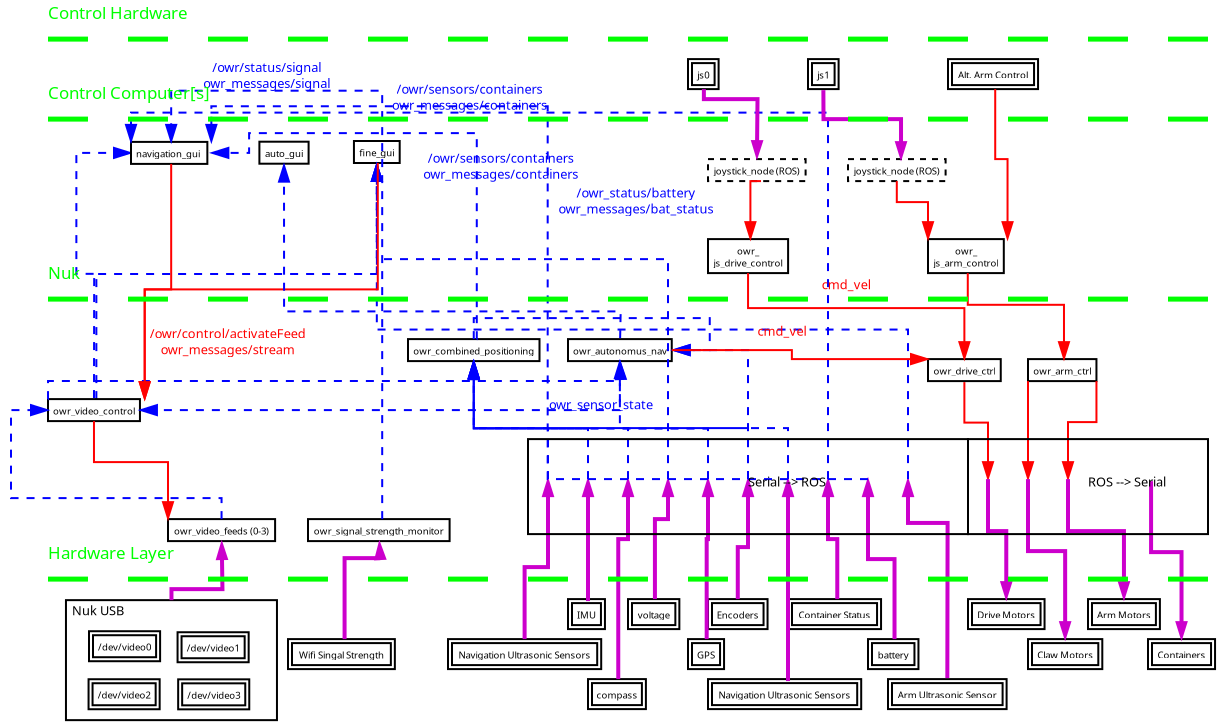 <?xml version="1.0" encoding="UTF-8"?>
<dia:diagram xmlns:dia="http://www.lysator.liu.se/~alla/dia/">
  <dia:layer name="Background" visible="true" active="true">
    <dia:object type="FS - Orthflow" version="1" id="O0">
      <dia:attribute name="obj_pos">
        <dia:point val="6.418,15"/>
      </dia:attribute>
      <dia:attribute name="obj_bb">
        <dia:rectangle val="5.367,-0.226;9,15.05"/>
      </dia:attribute>
      <dia:attribute name="orth_points">
        <dia:point val="6.418,15"/>
        <dia:point val="6.418,8.737"/>
        <dia:point val="5.418,8.737"/>
        <dia:point val="5.418,2.69"/>
        <dia:point val="8.15,2.69"/>
      </dia:attribute>
      <dia:attribute name="orth_orient">
        <dia:enum val="1"/>
        <dia:enum val="0"/>
        <dia:enum val="1"/>
        <dia:enum val="0"/>
      </dia:attribute>
      <dia:attribute name="autorouting">
        <dia:boolean val="false"/>
      </dia:attribute>
      <dia:attribute name="text">
        <dia:composite type="text">
          <dia:attribute name="string">
            <dia:string>##</dia:string>
          </dia:attribute>
          <dia:attribute name="font">
            <dia:font family="sans" style="0" name="Helvetica"/>
          </dia:attribute>
          <dia:attribute name="height">
            <dia:real val="0.8"/>
          </dia:attribute>
          <dia:attribute name="pos">
            <dia:point val="6.834,0.369"/>
          </dia:attribute>
          <dia:attribute name="color">
            <dia:color val="#0000ff"/>
          </dia:attribute>
          <dia:attribute name="alignment">
            <dia:enum val="1"/>
          </dia:attribute>
        </dia:composite>
      </dia:attribute>
      <dia:attribute name="type">
        <dia:int val="2"/>
      </dia:attribute>
      <dia:connections>
        <dia:connection handle="0" to="O4" connection="1"/>
        <dia:connection handle="1" to="O1" connection="3"/>
      </dia:connections>
    </dia:object>
    <dia:object type="FS - Function" version="0" id="O1">
      <dia:attribute name="obj_pos">
        <dia:point val="8.15,2.14"/>
      </dia:attribute>
      <dia:attribute name="obj_bb">
        <dia:rectangle val="7.55,1.54;12.768,3.84"/>
      </dia:attribute>
      <dia:attribute name="elem_corner">
        <dia:point val="8.15,2.14"/>
      </dia:attribute>
      <dia:attribute name="elem_width">
        <dia:real val="4.018"/>
      </dia:attribute>
      <dia:attribute name="elem_height">
        <dia:real val="1.1"/>
      </dia:attribute>
      <dia:attribute name="text">
        <dia:composite type="text">
          <dia:attribute name="string">
            <dia:string>#navigation_gui#</dia:string>
          </dia:attribute>
          <dia:attribute name="font">
            <dia:font family="sans" style="0" name="Helvetica"/>
          </dia:attribute>
          <dia:attribute name="height">
            <dia:real val="0.6"/>
          </dia:attribute>
          <dia:attribute name="pos">
            <dia:point val="10.159,2.837"/>
          </dia:attribute>
          <dia:attribute name="color">
            <dia:color val="#000000"/>
          </dia:attribute>
          <dia:attribute name="alignment">
            <dia:enum val="1"/>
          </dia:attribute>
        </dia:composite>
      </dia:attribute>
      <dia:attribute name="is_wish">
        <dia:boolean val="false"/>
      </dia:attribute>
      <dia:attribute name="is_user">
        <dia:boolean val="false"/>
      </dia:attribute>
    </dia:object>
    <dia:object type="FS - Function" version="0" id="O2">
      <dia:attribute name="obj_pos">
        <dia:point val="14.57,2.13"/>
      </dia:attribute>
      <dia:attribute name="obj_bb">
        <dia:rectangle val="13.97,1.53;17.733,3.83"/>
      </dia:attribute>
      <dia:attribute name="elem_corner">
        <dia:point val="14.57,2.13"/>
      </dia:attribute>
      <dia:attribute name="elem_width">
        <dia:real val="2.562"/>
      </dia:attribute>
      <dia:attribute name="elem_height">
        <dia:real val="1.1"/>
      </dia:attribute>
      <dia:attribute name="text">
        <dia:composite type="text">
          <dia:attribute name="string">
            <dia:string>#auto_gui#</dia:string>
          </dia:attribute>
          <dia:attribute name="font">
            <dia:font family="sans" style="0" name="Helvetica"/>
          </dia:attribute>
          <dia:attribute name="height">
            <dia:real val="0.6"/>
          </dia:attribute>
          <dia:attribute name="pos">
            <dia:point val="15.851,2.827"/>
          </dia:attribute>
          <dia:attribute name="color">
            <dia:color val="#000000"/>
          </dia:attribute>
          <dia:attribute name="alignment">
            <dia:enum val="1"/>
          </dia:attribute>
        </dia:composite>
      </dia:attribute>
      <dia:attribute name="is_wish">
        <dia:boolean val="false"/>
      </dia:attribute>
      <dia:attribute name="is_user">
        <dia:boolean val="false"/>
      </dia:attribute>
    </dia:object>
    <dia:object type="FS - Function" version="0" id="O3">
      <dia:attribute name="obj_pos">
        <dia:point val="19.297,2.095"/>
      </dia:attribute>
      <dia:attribute name="obj_bb">
        <dia:rectangle val="18.697,1.495;22.282,3.795"/>
      </dia:attribute>
      <dia:attribute name="elem_corner">
        <dia:point val="19.297,2.095"/>
      </dia:attribute>
      <dia:attribute name="elem_width">
        <dia:real val="2.385"/>
      </dia:attribute>
      <dia:attribute name="elem_height">
        <dia:real val="1.1"/>
      </dia:attribute>
      <dia:attribute name="text">
        <dia:composite type="text">
          <dia:attribute name="string">
            <dia:string>#fine_gui#</dia:string>
          </dia:attribute>
          <dia:attribute name="font">
            <dia:font family="sans" style="0" name="Helvetica"/>
          </dia:attribute>
          <dia:attribute name="height">
            <dia:real val="0.6"/>
          </dia:attribute>
          <dia:attribute name="pos">
            <dia:point val="20.489,2.793"/>
          </dia:attribute>
          <dia:attribute name="color">
            <dia:color val="#000000"/>
          </dia:attribute>
          <dia:attribute name="alignment">
            <dia:enum val="1"/>
          </dia:attribute>
        </dia:composite>
      </dia:attribute>
      <dia:attribute name="is_wish">
        <dia:boolean val="false"/>
      </dia:attribute>
      <dia:attribute name="is_user">
        <dia:boolean val="false"/>
      </dia:attribute>
    </dia:object>
    <dia:object type="FS - Function" version="0" id="O4">
      <dia:attribute name="obj_pos">
        <dia:point val="4,15"/>
      </dia:attribute>
      <dia:attribute name="obj_bb">
        <dia:rectangle val="3.4,14.4;9.435,16.7"/>
      </dia:attribute>
      <dia:attribute name="elem_corner">
        <dia:point val="4,15"/>
      </dia:attribute>
      <dia:attribute name="elem_width">
        <dia:real val="4.835"/>
      </dia:attribute>
      <dia:attribute name="elem_height">
        <dia:real val="1.1"/>
      </dia:attribute>
      <dia:attribute name="text">
        <dia:composite type="text">
          <dia:attribute name="string">
            <dia:string>#owr_video_control#</dia:string>
          </dia:attribute>
          <dia:attribute name="font">
            <dia:font family="sans" style="0" name="Helvetica"/>
          </dia:attribute>
          <dia:attribute name="height">
            <dia:real val="0.6"/>
          </dia:attribute>
          <dia:attribute name="pos">
            <dia:point val="6.418,15.697"/>
          </dia:attribute>
          <dia:attribute name="color">
            <dia:color val="#000000"/>
          </dia:attribute>
          <dia:attribute name="alignment">
            <dia:enum val="1"/>
          </dia:attribute>
        </dia:composite>
      </dia:attribute>
      <dia:attribute name="is_wish">
        <dia:boolean val="false"/>
      </dia:attribute>
      <dia:attribute name="is_user">
        <dia:boolean val="false"/>
      </dia:attribute>
    </dia:object>
    <dia:object type="FS - Orthflow" version="1" id="O5">
      <dia:attribute name="obj_pos">
        <dia:point val="10.159,3.24"/>
      </dia:attribute>
      <dia:attribute name="obj_bb">
        <dia:rectangle val="7.985,-2.654;10.209,15.85"/>
      </dia:attribute>
      <dia:attribute name="orth_points">
        <dia:point val="10.159,3.24"/>
        <dia:point val="10.159,9.515"/>
        <dia:point val="8.835,9.515"/>
        <dia:point val="8.835,15"/>
      </dia:attribute>
      <dia:attribute name="orth_orient">
        <dia:enum val="1"/>
        <dia:enum val="0"/>
        <dia:enum val="1"/>
      </dia:attribute>
      <dia:attribute name="autorouting">
        <dia:boolean val="false"/>
      </dia:attribute>
      <dia:attribute name="text">
        <dia:composite type="text">
          <dia:attribute name="string">
            <dia:string>##</dia:string>
          </dia:attribute>
          <dia:attribute name="font">
            <dia:font family="sans" style="0" name="Helvetica"/>
          </dia:attribute>
          <dia:attribute name="height">
            <dia:real val="0.8"/>
          </dia:attribute>
          <dia:attribute name="pos">
            <dia:point val="8.997,-2.059"/>
          </dia:attribute>
          <dia:attribute name="color">
            <dia:color val="#ff0000"/>
          </dia:attribute>
          <dia:attribute name="alignment">
            <dia:enum val="1"/>
          </dia:attribute>
        </dia:composite>
      </dia:attribute>
      <dia:attribute name="type">
        <dia:int val="0"/>
      </dia:attribute>
      <dia:connections>
        <dia:connection handle="0" to="O1" connection="6"/>
        <dia:connection handle="1" to="O4" connection="2"/>
      </dia:connections>
    </dia:object>
    <dia:object type="FS - Orthflow" version="1" id="O6">
      <dia:attribute name="obj_pos">
        <dia:point val="6.418,14.4"/>
      </dia:attribute>
      <dia:attribute name="obj_bb">
        <dia:rectangle val="6.367,2.945;21.339,14.45"/>
      </dia:attribute>
      <dia:attribute name="orth_points">
        <dia:point val="6.418,14.4"/>
        <dia:point val="6.418,8.746"/>
        <dia:point val="20.489,8.746"/>
        <dia:point val="20.489,3.795"/>
      </dia:attribute>
      <dia:attribute name="orth_orient">
        <dia:enum val="1"/>
        <dia:enum val="0"/>
        <dia:enum val="1"/>
      </dia:attribute>
      <dia:attribute name="autorouting">
        <dia:boolean val="false"/>
      </dia:attribute>
      <dia:attribute name="text">
        <dia:composite type="text">
          <dia:attribute name="string">
            <dia:string>##</dia:string>
          </dia:attribute>
          <dia:attribute name="font">
            <dia:font family="sans" style="0" name="Helvetica"/>
          </dia:attribute>
          <dia:attribute name="height">
            <dia:real val="0.8"/>
          </dia:attribute>
          <dia:attribute name="pos">
            <dia:point val="12.954,7.806"/>
          </dia:attribute>
          <dia:attribute name="color">
            <dia:color val="#0000ff"/>
          </dia:attribute>
          <dia:attribute name="alignment">
            <dia:enum val="1"/>
          </dia:attribute>
        </dia:composite>
      </dia:attribute>
      <dia:attribute name="type">
        <dia:int val="2"/>
      </dia:attribute>
      <dia:connections>
        <dia:connection handle="0" to="O4" connection="8"/>
        <dia:connection handle="1" to="O3" connection="8"/>
      </dia:connections>
    </dia:object>
    <dia:object type="FS - Function" version="0" id="O7">
      <dia:attribute name="obj_pos">
        <dia:point val="30,12"/>
      </dia:attribute>
      <dia:attribute name="obj_bb">
        <dia:rectangle val="29.4,11.4;36.047,13.7"/>
      </dia:attribute>
      <dia:attribute name="elem_corner">
        <dia:point val="30,12"/>
      </dia:attribute>
      <dia:attribute name="elem_width">
        <dia:real val="5.447"/>
      </dia:attribute>
      <dia:attribute name="elem_height">
        <dia:real val="1.1"/>
      </dia:attribute>
      <dia:attribute name="text">
        <dia:composite type="text">
          <dia:attribute name="string">
            <dia:string>#owr_autonomus_nav#</dia:string>
          </dia:attribute>
          <dia:attribute name="font">
            <dia:font family="sans" style="0" name="Helvetica"/>
          </dia:attribute>
          <dia:attribute name="height">
            <dia:real val="0.6"/>
          </dia:attribute>
          <dia:attribute name="pos">
            <dia:point val="32.724,12.697"/>
          </dia:attribute>
          <dia:attribute name="color">
            <dia:color val="#000000"/>
          </dia:attribute>
          <dia:attribute name="alignment">
            <dia:enum val="1"/>
          </dia:attribute>
        </dia:composite>
      </dia:attribute>
      <dia:attribute name="is_wish">
        <dia:boolean val="false"/>
      </dia:attribute>
      <dia:attribute name="is_user">
        <dia:boolean val="false"/>
      </dia:attribute>
    </dia:object>
    <dia:object type="FS - Orthflow" version="1" id="O8">
      <dia:attribute name="obj_pos">
        <dia:point val="4,15"/>
      </dia:attribute>
      <dia:attribute name="obj_bb">
        <dia:rectangle val="3.95,12.559;33.574,15.05"/>
      </dia:attribute>
      <dia:attribute name="orth_points">
        <dia:point val="4,15"/>
        <dia:point val="4.001,15"/>
        <dia:point val="4.001,14.094"/>
        <dia:point val="32.724,14.094"/>
        <dia:point val="32.724,13.699"/>
      </dia:attribute>
      <dia:attribute name="orth_orient">
        <dia:enum val="0"/>
        <dia:enum val="1"/>
        <dia:enum val="0"/>
        <dia:enum val="1"/>
      </dia:attribute>
      <dia:attribute name="autorouting">
        <dia:boolean val="false"/>
      </dia:attribute>
      <dia:attribute name="text">
        <dia:composite type="text">
          <dia:attribute name="string">
            <dia:string>##</dia:string>
          </dia:attribute>
          <dia:attribute name="font">
            <dia:font family="sans" style="0" name="Helvetica"/>
          </dia:attribute>
          <dia:attribute name="height">
            <dia:real val="0.8"/>
          </dia:attribute>
          <dia:attribute name="pos">
            <dia:point val="17.862,13.153"/>
          </dia:attribute>
          <dia:attribute name="color">
            <dia:color val="#0000ff"/>
          </dia:attribute>
          <dia:attribute name="alignment">
            <dia:enum val="1"/>
          </dia:attribute>
        </dia:composite>
      </dia:attribute>
      <dia:attribute name="type">
        <dia:int val="2"/>
      </dia:attribute>
      <dia:connections>
        <dia:connection handle="0" to="O4" connection="0"/>
        <dia:connection handle="1" to="O7" connection="8"/>
      </dia:connections>
    </dia:object>
    <dia:object type="FS - Function" version="0" id="O9">
      <dia:attribute name="obj_pos">
        <dia:point val="22,12"/>
      </dia:attribute>
      <dia:attribute name="obj_bb">
        <dia:rectangle val="21.4,11.4;29.47,13.7"/>
      </dia:attribute>
      <dia:attribute name="elem_corner">
        <dia:point val="22,12"/>
      </dia:attribute>
      <dia:attribute name="elem_width">
        <dia:real val="6.87"/>
      </dia:attribute>
      <dia:attribute name="elem_height">
        <dia:real val="1.1"/>
      </dia:attribute>
      <dia:attribute name="text">
        <dia:composite type="text">
          <dia:attribute name="string">
            <dia:string>#owr_combined_positioning#</dia:string>
          </dia:attribute>
          <dia:attribute name="font">
            <dia:font family="sans" style="0" name="Helvetica"/>
          </dia:attribute>
          <dia:attribute name="height">
            <dia:real val="0.6"/>
          </dia:attribute>
          <dia:attribute name="pos">
            <dia:point val="25.435,12.697"/>
          </dia:attribute>
          <dia:attribute name="color">
            <dia:color val="#000000"/>
          </dia:attribute>
          <dia:attribute name="alignment">
            <dia:enum val="1"/>
          </dia:attribute>
        </dia:composite>
      </dia:attribute>
      <dia:attribute name="is_wish">
        <dia:boolean val="false"/>
      </dia:attribute>
      <dia:attribute name="is_user">
        <dia:boolean val="false"/>
      </dia:attribute>
    </dia:object>
    <dia:object type="FS - Orthflow" version="1" id="O10">
      <dia:attribute name="obj_pos">
        <dia:point val="32.724,13.7"/>
      </dia:attribute>
      <dia:attribute name="obj_bb">
        <dia:rectangle val="7.985,13.65;32.774,16.4"/>
      </dia:attribute>
      <dia:attribute name="orth_points">
        <dia:point val="32.724,13.7"/>
        <dia:point val="32.724,15.55"/>
        <dia:point val="8.835,15.55"/>
      </dia:attribute>
      <dia:attribute name="orth_orient">
        <dia:enum val="1"/>
        <dia:enum val="0"/>
      </dia:attribute>
      <dia:attribute name="autorouting">
        <dia:boolean val="true"/>
      </dia:attribute>
      <dia:attribute name="text">
        <dia:composite type="text">
          <dia:attribute name="string">
            <dia:string>##</dia:string>
          </dia:attribute>
          <dia:attribute name="font">
            <dia:font family="sans" style="0" name="Helvetica"/>
          </dia:attribute>
          <dia:attribute name="height">
            <dia:real val="0.8"/>
          </dia:attribute>
          <dia:attribute name="pos">
            <dia:point val="8.335,14.61"/>
          </dia:attribute>
          <dia:attribute name="color">
            <dia:color val="#0000ff"/>
          </dia:attribute>
          <dia:attribute name="alignment">
            <dia:enum val="1"/>
          </dia:attribute>
        </dia:composite>
      </dia:attribute>
      <dia:attribute name="type">
        <dia:int val="2"/>
      </dia:attribute>
      <dia:connections>
        <dia:connection handle="0" to="O7" connection="8"/>
        <dia:connection handle="1" to="O4" connection="4"/>
      </dia:connections>
    </dia:object>
    <dia:object type="FS - Orthflow" version="1" id="O11">
      <dia:attribute name="obj_pos">
        <dia:point val="25.435,12"/>
      </dia:attribute>
      <dia:attribute name="obj_bb">
        <dia:rectangle val="25.385,10.215;37.948,13.4"/>
      </dia:attribute>
      <dia:attribute name="orth_points">
        <dia:point val="25.435,12"/>
        <dia:point val="25.435,10.95"/>
        <dia:point val="37.898,10.95"/>
        <dia:point val="37.898,12.55"/>
        <dia:point val="36.048,12.55"/>
      </dia:attribute>
      <dia:attribute name="orth_orient">
        <dia:enum val="1"/>
        <dia:enum val="0"/>
        <dia:enum val="1"/>
        <dia:enum val="0"/>
      </dia:attribute>
      <dia:attribute name="autorouting">
        <dia:boolean val="true"/>
      </dia:attribute>
      <dia:attribute name="text">
        <dia:composite type="text">
          <dia:attribute name="string">
            <dia:string>##</dia:string>
          </dia:attribute>
          <dia:attribute name="font">
            <dia:font family="sans" style="0" name="Helvetica"/>
          </dia:attribute>
          <dia:attribute name="height">
            <dia:real val="0.8"/>
          </dia:attribute>
          <dia:attribute name="pos">
            <dia:point val="37.398,10.81"/>
          </dia:attribute>
          <dia:attribute name="color">
            <dia:color val="#0000ff"/>
          </dia:attribute>
          <dia:attribute name="alignment">
            <dia:enum val="1"/>
          </dia:attribute>
        </dia:composite>
      </dia:attribute>
      <dia:attribute name="type">
        <dia:int val="2"/>
      </dia:attribute>
      <dia:connections>
        <dia:connection handle="0" to="O9" connection="1"/>
        <dia:connection handle="1" to="O7" connection="8"/>
      </dia:connections>
    </dia:object>
    <dia:object type="FS - Orthflow" version="1" id="O12">
      <dia:attribute name="obj_pos">
        <dia:point val="25.435,12"/>
      </dia:attribute>
      <dia:attribute name="obj_bb">
        <dia:rectangle val="12.097,1.651;30.804,12.05"/>
      </dia:attribute>
      <dia:attribute name="orth_points">
        <dia:point val="25.435,12"/>
        <dia:point val="25.439,12"/>
        <dia:point val="25.439,1.701"/>
        <dia:point val="14.055,1.701"/>
        <dia:point val="14.055,2.69"/>
        <dia:point val="12.168,2.69"/>
        <dia:point val="12.168,2.69"/>
      </dia:attribute>
      <dia:attribute name="orth_orient">
        <dia:enum val="0"/>
        <dia:enum val="1"/>
        <dia:enum val="0"/>
        <dia:enum val="1"/>
        <dia:enum val="0"/>
        <dia:enum val="1"/>
      </dia:attribute>
      <dia:attribute name="autorouting">
        <dia:boolean val="false"/>
      </dia:attribute>
      <dia:attribute name="text">
        <dia:composite type="text">
          <dia:attribute name="string">
            <dia:string>#/owr/sensors/containers
owr_messages/containers#</dia:string>
          </dia:attribute>
          <dia:attribute name="font">
            <dia:font family="sans" style="0" name="Helvetica"/>
          </dia:attribute>
          <dia:attribute name="height">
            <dia:real val="0.8"/>
          </dia:attribute>
          <dia:attribute name="pos">
            <dia:point val="26.641,3.186"/>
          </dia:attribute>
          <dia:attribute name="color">
            <dia:color val="#0000ff"/>
          </dia:attribute>
          <dia:attribute name="alignment">
            <dia:enum val="1"/>
          </dia:attribute>
        </dia:composite>
      </dia:attribute>
      <dia:attribute name="type">
        <dia:int val="2"/>
      </dia:attribute>
      <dia:connections>
        <dia:connection handle="0" to="O9" connection="1"/>
        <dia:connection handle="1" to="O1" connection="4"/>
      </dia:connections>
    </dia:object>
    <dia:object type="FS - Function" version="0" id="O13">
      <dia:attribute name="obj_pos">
        <dia:point val="10,21"/>
      </dia:attribute>
      <dia:attribute name="obj_bb">
        <dia:rectangle val="9.4,20.4;16.398,22.7"/>
      </dia:attribute>
      <dia:attribute name="elem_corner">
        <dia:point val="10,21"/>
      </dia:attribute>
      <dia:attribute name="elem_width">
        <dia:real val="5.798"/>
      </dia:attribute>
      <dia:attribute name="elem_height">
        <dia:real val="1.1"/>
      </dia:attribute>
      <dia:attribute name="text">
        <dia:composite type="text">
          <dia:attribute name="string">
            <dia:string>#owr_video_feeds (0-3)#</dia:string>
          </dia:attribute>
          <dia:attribute name="font">
            <dia:font family="sans" style="0" name="Helvetica"/>
          </dia:attribute>
          <dia:attribute name="height">
            <dia:real val="0.6"/>
          </dia:attribute>
          <dia:attribute name="pos">
            <dia:point val="12.899,21.698"/>
          </dia:attribute>
          <dia:attribute name="color">
            <dia:color val="#000000"/>
          </dia:attribute>
          <dia:attribute name="alignment">
            <dia:enum val="1"/>
          </dia:attribute>
        </dia:composite>
      </dia:attribute>
      <dia:attribute name="is_wish">
        <dia:boolean val="false"/>
      </dia:attribute>
      <dia:attribute name="is_user">
        <dia:boolean val="false"/>
      </dia:attribute>
    </dia:object>
    <dia:object type="FS - Orthflow" version="1" id="O14">
      <dia:attribute name="obj_pos">
        <dia:point val="12.899,21"/>
      </dia:attribute>
      <dia:attribute name="obj_bb">
        <dia:rectangle val="1.65,14.7;12.949,21.05"/>
      </dia:attribute>
      <dia:attribute name="orth_points">
        <dia:point val="12.899,21"/>
        <dia:point val="12.899,19.95"/>
        <dia:point val="2.15,19.95"/>
        <dia:point val="2.15,15.55"/>
        <dia:point val="4,15.55"/>
      </dia:attribute>
      <dia:attribute name="orth_orient">
        <dia:enum val="1"/>
        <dia:enum val="0"/>
        <dia:enum val="1"/>
        <dia:enum val="0"/>
      </dia:attribute>
      <dia:attribute name="autorouting">
        <dia:boolean val="true"/>
      </dia:attribute>
      <dia:attribute name="text">
        <dia:composite type="text">
          <dia:attribute name="string">
            <dia:string>##</dia:string>
          </dia:attribute>
          <dia:attribute name="font">
            <dia:font family="sans" style="0" name="Helvetica"/>
          </dia:attribute>
          <dia:attribute name="height">
            <dia:real val="0.8"/>
          </dia:attribute>
          <dia:attribute name="pos">
            <dia:point val="1.65,16.81"/>
          </dia:attribute>
          <dia:attribute name="color">
            <dia:color val="#0000ff"/>
          </dia:attribute>
          <dia:attribute name="alignment">
            <dia:enum val="1"/>
          </dia:attribute>
        </dia:composite>
      </dia:attribute>
      <dia:attribute name="type">
        <dia:int val="2"/>
      </dia:attribute>
      <dia:connections>
        <dia:connection handle="0" to="O13" connection="1"/>
        <dia:connection handle="1" to="O4" connection="3"/>
      </dia:connections>
    </dia:object>
    <dia:object type="FS - Orthflow" version="1" id="O15">
      <dia:attribute name="obj_pos">
        <dia:point val="6.418,16.1"/>
      </dia:attribute>
      <dia:attribute name="obj_bb">
        <dia:rectangle val="6.367,16.05;10.85,21.85"/>
      </dia:attribute>
      <dia:attribute name="orth_points">
        <dia:point val="6.418,16.1"/>
        <dia:point val="6.418,18.15"/>
        <dia:point val="10,18.15"/>
        <dia:point val="10,21"/>
      </dia:attribute>
      <dia:attribute name="orth_orient">
        <dia:enum val="1"/>
        <dia:enum val="0"/>
        <dia:enum val="1"/>
      </dia:attribute>
      <dia:attribute name="autorouting">
        <dia:boolean val="true"/>
      </dia:attribute>
      <dia:attribute name="text">
        <dia:composite type="text">
          <dia:attribute name="string">
            <dia:string>##</dia:string>
          </dia:attribute>
          <dia:attribute name="font">
            <dia:font family="sans" style="0" name="Helvetica"/>
          </dia:attribute>
          <dia:attribute name="height">
            <dia:real val="0.8"/>
          </dia:attribute>
          <dia:attribute name="pos">
            <dia:point val="7.709,17.21"/>
          </dia:attribute>
          <dia:attribute name="color">
            <dia:color val="#ff0000"/>
          </dia:attribute>
          <dia:attribute name="alignment">
            <dia:enum val="1"/>
          </dia:attribute>
        </dia:composite>
      </dia:attribute>
      <dia:attribute name="type">
        <dia:int val="0"/>
      </dia:attribute>
      <dia:connections>
        <dia:connection handle="0" to="O4" connection="6"/>
        <dia:connection handle="1" to="O13" connection="0"/>
      </dia:connections>
    </dia:object>
    <dia:object type="FS - Function" version="0" id="O16">
      <dia:attribute name="obj_pos">
        <dia:point val="36,-2"/>
      </dia:attribute>
      <dia:attribute name="obj_bb">
        <dia:rectangle val="35.4,-2.6;38.188,0.1"/>
      </dia:attribute>
      <dia:attribute name="elem_corner">
        <dia:point val="36,-2"/>
      </dia:attribute>
      <dia:attribute name="elem_width">
        <dia:real val="1.587"/>
      </dia:attribute>
      <dia:attribute name="elem_height">
        <dia:real val="1.5"/>
      </dia:attribute>
      <dia:attribute name="text">
        <dia:composite type="text">
          <dia:attribute name="string">
            <dia:string>#js0#</dia:string>
          </dia:attribute>
          <dia:attribute name="font">
            <dia:font family="sans" style="0" name="Helvetica"/>
          </dia:attribute>
          <dia:attribute name="height">
            <dia:real val="0.6"/>
          </dia:attribute>
          <dia:attribute name="pos">
            <dia:point val="36.794,-1.103"/>
          </dia:attribute>
          <dia:attribute name="color">
            <dia:color val="#000000"/>
          </dia:attribute>
          <dia:attribute name="alignment">
            <dia:enum val="1"/>
          </dia:attribute>
        </dia:composite>
      </dia:attribute>
      <dia:attribute name="is_wish">
        <dia:boolean val="false"/>
      </dia:attribute>
      <dia:attribute name="is_user">
        <dia:boolean val="true"/>
      </dia:attribute>
    </dia:object>
    <dia:object type="FS - Function" version="0" id="O17">
      <dia:attribute name="obj_pos">
        <dia:point val="42,-2"/>
      </dia:attribute>
      <dia:attribute name="obj_bb">
        <dia:rectangle val="41.4,-2.6;44.188,0.1"/>
      </dia:attribute>
      <dia:attribute name="elem_corner">
        <dia:point val="42,-2"/>
      </dia:attribute>
      <dia:attribute name="elem_width">
        <dia:real val="1.587"/>
      </dia:attribute>
      <dia:attribute name="elem_height">
        <dia:real val="1.5"/>
      </dia:attribute>
      <dia:attribute name="text">
        <dia:composite type="text">
          <dia:attribute name="string">
            <dia:string>#js1#</dia:string>
          </dia:attribute>
          <dia:attribute name="font">
            <dia:font family="sans" style="0" name="Helvetica"/>
          </dia:attribute>
          <dia:attribute name="height">
            <dia:real val="0.6"/>
          </dia:attribute>
          <dia:attribute name="pos">
            <dia:point val="42.794,-1.103"/>
          </dia:attribute>
          <dia:attribute name="color">
            <dia:color val="#000000"/>
          </dia:attribute>
          <dia:attribute name="alignment">
            <dia:enum val="1"/>
          </dia:attribute>
        </dia:composite>
      </dia:attribute>
      <dia:attribute name="is_wish">
        <dia:boolean val="false"/>
      </dia:attribute>
      <dia:attribute name="is_user">
        <dia:boolean val="true"/>
      </dia:attribute>
    </dia:object>
    <dia:object type="FS - Function" version="0" id="O18">
      <dia:attribute name="obj_pos">
        <dia:point val="49,-2"/>
      </dia:attribute>
      <dia:attribute name="obj_bb">
        <dia:rectangle val="48.4,-2.6;54.322,0.1"/>
      </dia:attribute>
      <dia:attribute name="elem_corner">
        <dia:point val="49,-2"/>
      </dia:attribute>
      <dia:attribute name="elem_width">
        <dia:real val="4.723"/>
      </dia:attribute>
      <dia:attribute name="elem_height">
        <dia:real val="1.5"/>
      </dia:attribute>
      <dia:attribute name="text">
        <dia:composite type="text">
          <dia:attribute name="string">
            <dia:string>#Alt. Arm Control#</dia:string>
          </dia:attribute>
          <dia:attribute name="font">
            <dia:font family="sans" style="0" name="Helvetica"/>
          </dia:attribute>
          <dia:attribute name="height">
            <dia:real val="0.6"/>
          </dia:attribute>
          <dia:attribute name="pos">
            <dia:point val="51.361,-1.103"/>
          </dia:attribute>
          <dia:attribute name="color">
            <dia:color val="#000000"/>
          </dia:attribute>
          <dia:attribute name="alignment">
            <dia:enum val="1"/>
          </dia:attribute>
        </dia:composite>
      </dia:attribute>
      <dia:attribute name="is_wish">
        <dia:boolean val="false"/>
      </dia:attribute>
      <dia:attribute name="is_user">
        <dia:boolean val="true"/>
      </dia:attribute>
    </dia:object>
    <dia:object type="FS - Function" version="0" id="O19">
      <dia:attribute name="obj_pos">
        <dia:point val="6.05,26.606"/>
      </dia:attribute>
      <dia:attribute name="obj_bb">
        <dia:rectangle val="5.45,26.006;10.375,28.706"/>
      </dia:attribute>
      <dia:attribute name="elem_corner">
        <dia:point val="6.05,26.606"/>
      </dia:attribute>
      <dia:attribute name="elem_width">
        <dia:real val="3.725"/>
      </dia:attribute>
      <dia:attribute name="elem_height">
        <dia:real val="1.5"/>
      </dia:attribute>
      <dia:attribute name="text">
        <dia:composite type="text">
          <dia:attribute name="string">
            <dia:string>#/dev/video0#</dia:string>
          </dia:attribute>
          <dia:attribute name="font">
            <dia:font family="sans" style="0" name="Helvetica"/>
          </dia:attribute>
          <dia:attribute name="height">
            <dia:real val="0.6"/>
          </dia:attribute>
          <dia:attribute name="pos">
            <dia:point val="7.912,27.503"/>
          </dia:attribute>
          <dia:attribute name="color">
            <dia:color val="#000000"/>
          </dia:attribute>
          <dia:attribute name="alignment">
            <dia:enum val="1"/>
          </dia:attribute>
        </dia:composite>
      </dia:attribute>
      <dia:attribute name="is_wish">
        <dia:boolean val="false"/>
      </dia:attribute>
      <dia:attribute name="is_user">
        <dia:boolean val="true"/>
      </dia:attribute>
    </dia:object>
    <dia:object type="FS - Function" version="0" id="O20">
      <dia:attribute name="obj_pos">
        <dia:point val="10.478,26.657"/>
      </dia:attribute>
      <dia:attribute name="obj_bb">
        <dia:rectangle val="9.878,26.057;14.803,28.757"/>
      </dia:attribute>
      <dia:attribute name="elem_corner">
        <dia:point val="10.478,26.657"/>
      </dia:attribute>
      <dia:attribute name="elem_width">
        <dia:real val="3.725"/>
      </dia:attribute>
      <dia:attribute name="elem_height">
        <dia:real val="1.5"/>
      </dia:attribute>
      <dia:attribute name="text">
        <dia:composite type="text">
          <dia:attribute name="string">
            <dia:string>#/dev/video1#</dia:string>
          </dia:attribute>
          <dia:attribute name="font">
            <dia:font family="sans" style="0" name="Helvetica"/>
          </dia:attribute>
          <dia:attribute name="height">
            <dia:real val="0.6"/>
          </dia:attribute>
          <dia:attribute name="pos">
            <dia:point val="12.34,27.555"/>
          </dia:attribute>
          <dia:attribute name="color">
            <dia:color val="#000000"/>
          </dia:attribute>
          <dia:attribute name="alignment">
            <dia:enum val="1"/>
          </dia:attribute>
        </dia:composite>
      </dia:attribute>
      <dia:attribute name="is_wish">
        <dia:boolean val="false"/>
      </dia:attribute>
      <dia:attribute name="is_user">
        <dia:boolean val="true"/>
      </dia:attribute>
    </dia:object>
    <dia:object type="FS - Function" version="0" id="O21">
      <dia:attribute name="obj_pos">
        <dia:point val="6.028,29.007"/>
      </dia:attribute>
      <dia:attribute name="obj_bb">
        <dia:rectangle val="5.428,28.407;10.353,31.107"/>
      </dia:attribute>
      <dia:attribute name="elem_corner">
        <dia:point val="6.028,29.007"/>
      </dia:attribute>
      <dia:attribute name="elem_width">
        <dia:real val="3.725"/>
      </dia:attribute>
      <dia:attribute name="elem_height">
        <dia:real val="1.5"/>
      </dia:attribute>
      <dia:attribute name="text">
        <dia:composite type="text">
          <dia:attribute name="string">
            <dia:string>#/dev/video2#</dia:string>
          </dia:attribute>
          <dia:attribute name="font">
            <dia:font family="sans" style="0" name="Helvetica"/>
          </dia:attribute>
          <dia:attribute name="height">
            <dia:real val="0.6"/>
          </dia:attribute>
          <dia:attribute name="pos">
            <dia:point val="7.89,29.905"/>
          </dia:attribute>
          <dia:attribute name="color">
            <dia:color val="#000000"/>
          </dia:attribute>
          <dia:attribute name="alignment">
            <dia:enum val="1"/>
          </dia:attribute>
        </dia:composite>
      </dia:attribute>
      <dia:attribute name="is_wish">
        <dia:boolean val="false"/>
      </dia:attribute>
      <dia:attribute name="is_user">
        <dia:boolean val="true"/>
      </dia:attribute>
    </dia:object>
    <dia:object type="FS - Function" version="0" id="O22">
      <dia:attribute name="obj_pos">
        <dia:point val="10.508,29.012"/>
      </dia:attribute>
      <dia:attribute name="obj_bb">
        <dia:rectangle val="9.908,28.412;14.833,31.112"/>
      </dia:attribute>
      <dia:attribute name="elem_corner">
        <dia:point val="10.508,29.012"/>
      </dia:attribute>
      <dia:attribute name="elem_width">
        <dia:real val="3.725"/>
      </dia:attribute>
      <dia:attribute name="elem_height">
        <dia:real val="1.5"/>
      </dia:attribute>
      <dia:attribute name="text">
        <dia:composite type="text">
          <dia:attribute name="string">
            <dia:string>#/dev/video3#</dia:string>
          </dia:attribute>
          <dia:attribute name="font">
            <dia:font family="sans" style="0" name="Helvetica"/>
          </dia:attribute>
          <dia:attribute name="height">
            <dia:real val="0.6"/>
          </dia:attribute>
          <dia:attribute name="pos">
            <dia:point val="12.37,29.91"/>
          </dia:attribute>
          <dia:attribute name="color">
            <dia:color val="#000000"/>
          </dia:attribute>
          <dia:attribute name="alignment">
            <dia:enum val="1"/>
          </dia:attribute>
        </dia:composite>
      </dia:attribute>
      <dia:attribute name="is_wish">
        <dia:boolean val="false"/>
      </dia:attribute>
      <dia:attribute name="is_user">
        <dia:boolean val="true"/>
      </dia:attribute>
    </dia:object>
    <dia:object type="Standard - Box" version="0" id="O23">
      <dia:attribute name="obj_pos">
        <dia:point val="4.898,25.052"/>
      </dia:attribute>
      <dia:attribute name="obj_bb">
        <dia:rectangle val="4.848,25.002;15.498,31.102"/>
      </dia:attribute>
      <dia:attribute name="elem_corner">
        <dia:point val="4.898,25.052"/>
      </dia:attribute>
      <dia:attribute name="elem_width">
        <dia:real val="10.55"/>
      </dia:attribute>
      <dia:attribute name="elem_height">
        <dia:real val="6.0"/>
      </dia:attribute>
      <dia:attribute name="border_width">
        <dia:real val="0.1"/>
      </dia:attribute>
      <dia:attribute name="show_background">
        <dia:boolean val="false"/>
      </dia:attribute>
    </dia:object>
    <dia:object type="Standard - Text" version="1" id="O24">
      <dia:attribute name="obj_pos">
        <dia:point val="10.173,28.052"/>
      </dia:attribute>
      <dia:attribute name="obj_bb">
        <dia:rectangle val="10.173,27.457;10.173,28.205"/>
      </dia:attribute>
      <dia:attribute name="text">
        <dia:composite type="text">
          <dia:attribute name="string">
            <dia:string>##</dia:string>
          </dia:attribute>
          <dia:attribute name="font">
            <dia:font family="sans" style="0" name="Helvetica"/>
          </dia:attribute>
          <dia:attribute name="height">
            <dia:real val="0.8"/>
          </dia:attribute>
          <dia:attribute name="pos">
            <dia:point val="10.173,28.052"/>
          </dia:attribute>
          <dia:attribute name="color">
            <dia:color val="#000000"/>
          </dia:attribute>
          <dia:attribute name="alignment">
            <dia:enum val="0"/>
          </dia:attribute>
        </dia:composite>
      </dia:attribute>
      <dia:attribute name="valign">
        <dia:enum val="3"/>
      </dia:attribute>
      <dia:connections>
        <dia:connection handle="0" to="O23" connection="8"/>
      </dia:connections>
    </dia:object>
    <dia:object type="Standard - Text" version="1" id="O25">
      <dia:attribute name="obj_pos">
        <dia:point val="5.198,25.802"/>
      </dia:attribute>
      <dia:attribute name="obj_bb">
        <dia:rectangle val="5.198,25.207;7.97,25.955"/>
      </dia:attribute>
      <dia:attribute name="text">
        <dia:composite type="text">
          <dia:attribute name="string">
            <dia:string>#Nuk USB#</dia:string>
          </dia:attribute>
          <dia:attribute name="font">
            <dia:font family="sans" style="0" name="Helvetica"/>
          </dia:attribute>
          <dia:attribute name="height">
            <dia:real val="0.8"/>
          </dia:attribute>
          <dia:attribute name="pos">
            <dia:point val="5.198,25.802"/>
          </dia:attribute>
          <dia:attribute name="color">
            <dia:color val="#000000"/>
          </dia:attribute>
          <dia:attribute name="alignment">
            <dia:enum val="0"/>
          </dia:attribute>
        </dia:composite>
      </dia:attribute>
      <dia:attribute name="valign">
        <dia:enum val="3"/>
      </dia:attribute>
    </dia:object>
    <dia:object type="FS - Orthflow" version="1" id="O26">
      <dia:attribute name="obj_pos">
        <dia:point val="10.173,25.052"/>
      </dia:attribute>
      <dia:attribute name="obj_bb">
        <dia:rectangle val="10.123,21.849;13.749,25.102"/>
      </dia:attribute>
      <dia:attribute name="orth_points">
        <dia:point val="10.173,25.052"/>
        <dia:point val="10.173,24.502"/>
        <dia:point val="12.899,24.502"/>
        <dia:point val="12.899,22.699"/>
      </dia:attribute>
      <dia:attribute name="orth_orient">
        <dia:enum val="1"/>
        <dia:enum val="0"/>
        <dia:enum val="1"/>
      </dia:attribute>
      <dia:attribute name="autorouting">
        <dia:boolean val="false"/>
      </dia:attribute>
      <dia:attribute name="text">
        <dia:composite type="text">
          <dia:attribute name="string">
            <dia:string>##</dia:string>
          </dia:attribute>
          <dia:attribute name="font">
            <dia:font family="sans" style="0" name="Helvetica"/>
          </dia:attribute>
          <dia:attribute name="height">
            <dia:real val="0.8"/>
          </dia:attribute>
          <dia:attribute name="pos">
            <dia:point val="11.036,23.562"/>
          </dia:attribute>
          <dia:attribute name="color">
            <dia:color val="#cc00cc"/>
          </dia:attribute>
          <dia:attribute name="alignment">
            <dia:enum val="1"/>
          </dia:attribute>
        </dia:composite>
      </dia:attribute>
      <dia:attribute name="type">
        <dia:int val="1"/>
      </dia:attribute>
      <dia:connections>
        <dia:connection handle="0" to="O23" connection="1"/>
        <dia:connection handle="1" to="O13" connection="8"/>
      </dia:connections>
    </dia:object>
    <dia:object type="FS - Function" version="0" id="O27">
      <dia:attribute name="obj_pos">
        <dia:point val="16,27"/>
      </dia:attribute>
      <dia:attribute name="obj_bb">
        <dia:rectangle val="15.4,26.4;22.258,29.1"/>
      </dia:attribute>
      <dia:attribute name="elem_corner">
        <dia:point val="16,27"/>
      </dia:attribute>
      <dia:attribute name="elem_width">
        <dia:real val="5.658"/>
      </dia:attribute>
      <dia:attribute name="elem_height">
        <dia:real val="1.5"/>
      </dia:attribute>
      <dia:attribute name="text">
        <dia:composite type="text">
          <dia:attribute name="string">
            <dia:string>#Wifi Singal Strength#</dia:string>
          </dia:attribute>
          <dia:attribute name="font">
            <dia:font family="sans" style="0" name="Helvetica"/>
          </dia:attribute>
          <dia:attribute name="height">
            <dia:real val="0.6"/>
          </dia:attribute>
          <dia:attribute name="pos">
            <dia:point val="18.829,27.898"/>
          </dia:attribute>
          <dia:attribute name="color">
            <dia:color val="#000000"/>
          </dia:attribute>
          <dia:attribute name="alignment">
            <dia:enum val="1"/>
          </dia:attribute>
        </dia:composite>
      </dia:attribute>
      <dia:attribute name="is_wish">
        <dia:boolean val="false"/>
      </dia:attribute>
      <dia:attribute name="is_user">
        <dia:boolean val="true"/>
      </dia:attribute>
    </dia:object>
    <dia:object type="FS - Function" version="0" id="O28">
      <dia:attribute name="obj_pos">
        <dia:point val="17,21"/>
      </dia:attribute>
      <dia:attribute name="obj_bb">
        <dia:rectangle val="16.4,20.4;25.02,22.7"/>
      </dia:attribute>
      <dia:attribute name="elem_corner">
        <dia:point val="17,21"/>
      </dia:attribute>
      <dia:attribute name="elem_width">
        <dia:real val="7.42"/>
      </dia:attribute>
      <dia:attribute name="elem_height">
        <dia:real val="1.1"/>
      </dia:attribute>
      <dia:attribute name="text">
        <dia:composite type="text">
          <dia:attribute name="string">
            <dia:string>#owr_signal_strength_monitor#</dia:string>
          </dia:attribute>
          <dia:attribute name="font">
            <dia:font family="sans" style="0" name="Helvetica"/>
          </dia:attribute>
          <dia:attribute name="height">
            <dia:real val="0.6"/>
          </dia:attribute>
          <dia:attribute name="pos">
            <dia:point val="20.71,21.698"/>
          </dia:attribute>
          <dia:attribute name="color">
            <dia:color val="#000000"/>
          </dia:attribute>
          <dia:attribute name="alignment">
            <dia:enum val="1"/>
          </dia:attribute>
        </dia:composite>
      </dia:attribute>
      <dia:attribute name="is_wish">
        <dia:boolean val="false"/>
      </dia:attribute>
      <dia:attribute name="is_user">
        <dia:boolean val="false"/>
      </dia:attribute>
    </dia:object>
    <dia:object type="FS - Orthflow" version="1" id="O29">
      <dia:attribute name="obj_pos">
        <dia:point val="18.829,27"/>
      </dia:attribute>
      <dia:attribute name="obj_bb">
        <dia:rectangle val="18.779,21.417;21.56,27.05"/>
      </dia:attribute>
      <dia:attribute name="orth_points">
        <dia:point val="18.829,27"/>
        <dia:point val="18.829,22.952"/>
        <dia:point val="20.71,22.952"/>
        <dia:point val="20.71,22.695"/>
      </dia:attribute>
      <dia:attribute name="orth_orient">
        <dia:enum val="1"/>
        <dia:enum val="0"/>
        <dia:enum val="1"/>
      </dia:attribute>
      <dia:attribute name="autorouting">
        <dia:boolean val="false"/>
      </dia:attribute>
      <dia:attribute name="text">
        <dia:composite type="text">
          <dia:attribute name="string">
            <dia:string>##</dia:string>
          </dia:attribute>
          <dia:attribute name="font">
            <dia:font family="sans" style="0" name="Helvetica"/>
          </dia:attribute>
          <dia:attribute name="height">
            <dia:real val="0.8"/>
          </dia:attribute>
          <dia:attribute name="pos">
            <dia:point val="19.269,22.012"/>
          </dia:attribute>
          <dia:attribute name="color">
            <dia:color val="#cc00cc"/>
          </dia:attribute>
          <dia:attribute name="alignment">
            <dia:enum val="1"/>
          </dia:attribute>
        </dia:composite>
      </dia:attribute>
      <dia:attribute name="type">
        <dia:int val="1"/>
      </dia:attribute>
      <dia:connections>
        <dia:connection handle="0" to="O27" connection="1"/>
        <dia:connection handle="1" to="O28" connection="8"/>
      </dia:connections>
    </dia:object>
    <dia:object type="FS - Orthflow" version="1" id="O30">
      <dia:attribute name="obj_pos">
        <dia:point val="20.71,21"/>
      </dia:attribute>
      <dia:attribute name="obj_bb">
        <dia:rectangle val="9.309,-1.974;20.76,21.05"/>
      </dia:attribute>
      <dia:attribute name="orth_points">
        <dia:point val="20.71,21"/>
        <dia:point val="20.71,-0.42"/>
        <dia:point val="10.159,-0.42"/>
        <dia:point val="10.159,2.14"/>
      </dia:attribute>
      <dia:attribute name="orth_orient">
        <dia:enum val="1"/>
        <dia:enum val="0"/>
        <dia:enum val="1"/>
      </dia:attribute>
      <dia:attribute name="autorouting">
        <dia:boolean val="false"/>
      </dia:attribute>
      <dia:attribute name="text">
        <dia:composite type="text">
          <dia:attribute name="string">
            <dia:string>#/owr/status/signal
owr_messages/signal#</dia:string>
          </dia:attribute>
          <dia:attribute name="font">
            <dia:font family="sans" style="0" name="Helvetica"/>
          </dia:attribute>
          <dia:attribute name="height">
            <dia:real val="0.8"/>
          </dia:attribute>
          <dia:attribute name="pos">
            <dia:point val="14.934,-1.36"/>
          </dia:attribute>
          <dia:attribute name="color">
            <dia:color val="#0000ff"/>
          </dia:attribute>
          <dia:attribute name="alignment">
            <dia:enum val="1"/>
          </dia:attribute>
        </dia:composite>
      </dia:attribute>
      <dia:attribute name="type">
        <dia:int val="2"/>
      </dia:attribute>
      <dia:connections>
        <dia:connection handle="0" to="O28" connection="1"/>
        <dia:connection handle="1" to="O1" connection="1"/>
      </dia:connections>
    </dia:object>
    <dia:object type="FS - Function" version="0" id="O31">
      <dia:attribute name="obj_pos">
        <dia:point val="24,27"/>
      </dia:attribute>
      <dia:attribute name="obj_bb">
        <dia:rectangle val="23.4,26.4;32.7,29.1"/>
      </dia:attribute>
      <dia:attribute name="elem_corner">
        <dia:point val="24,27"/>
      </dia:attribute>
      <dia:attribute name="elem_width">
        <dia:real val="8.1"/>
      </dia:attribute>
      <dia:attribute name="elem_height">
        <dia:real val="1.5"/>
      </dia:attribute>
      <dia:attribute name="text">
        <dia:composite type="text">
          <dia:attribute name="string">
            <dia:string>#Navigation Ultrasonic Sensors#</dia:string>
          </dia:attribute>
          <dia:attribute name="font">
            <dia:font family="sans" style="0" name="Helvetica"/>
          </dia:attribute>
          <dia:attribute name="height">
            <dia:real val="0.6"/>
          </dia:attribute>
          <dia:attribute name="pos">
            <dia:point val="28.05,27.898"/>
          </dia:attribute>
          <dia:attribute name="color">
            <dia:color val="#000000"/>
          </dia:attribute>
          <dia:attribute name="alignment">
            <dia:enum val="1"/>
          </dia:attribute>
        </dia:composite>
      </dia:attribute>
      <dia:attribute name="is_wish">
        <dia:boolean val="false"/>
      </dia:attribute>
      <dia:attribute name="is_user">
        <dia:boolean val="true"/>
      </dia:attribute>
    </dia:object>
    <dia:object type="FS - Function" version="0" id="O32">
      <dia:attribute name="obj_pos">
        <dia:point val="46,29"/>
      </dia:attribute>
      <dia:attribute name="obj_bb">
        <dia:rectangle val="45.4,28.4;52.845,31.1"/>
      </dia:attribute>
      <dia:attribute name="elem_corner">
        <dia:point val="46,29"/>
      </dia:attribute>
      <dia:attribute name="elem_width">
        <dia:real val="6.245"/>
      </dia:attribute>
      <dia:attribute name="elem_height">
        <dia:real val="1.5"/>
      </dia:attribute>
      <dia:attribute name="text">
        <dia:composite type="text">
          <dia:attribute name="string">
            <dia:string>#Arm Ultrasonic Sensor#</dia:string>
          </dia:attribute>
          <dia:attribute name="font">
            <dia:font family="sans" style="0" name="Helvetica"/>
          </dia:attribute>
          <dia:attribute name="height">
            <dia:real val="0.6"/>
          </dia:attribute>
          <dia:attribute name="pos">
            <dia:point val="49.123,29.898"/>
          </dia:attribute>
          <dia:attribute name="color">
            <dia:color val="#000000"/>
          </dia:attribute>
          <dia:attribute name="alignment">
            <dia:enum val="1"/>
          </dia:attribute>
        </dia:composite>
      </dia:attribute>
      <dia:attribute name="is_wish">
        <dia:boolean val="false"/>
      </dia:attribute>
      <dia:attribute name="is_user">
        <dia:boolean val="true"/>
      </dia:attribute>
    </dia:object>
    <dia:object type="FS - Function" version="0" id="O33">
      <dia:attribute name="obj_pos">
        <dia:point val="30,25"/>
      </dia:attribute>
      <dia:attribute name="obj_bb">
        <dia:rectangle val="29.4,24.4;32.41,27.1"/>
      </dia:attribute>
      <dia:attribute name="elem_corner">
        <dia:point val="30,25"/>
      </dia:attribute>
      <dia:attribute name="elem_width">
        <dia:real val="1.81"/>
      </dia:attribute>
      <dia:attribute name="elem_height">
        <dia:real val="1.5"/>
      </dia:attribute>
      <dia:attribute name="text">
        <dia:composite type="text">
          <dia:attribute name="string">
            <dia:string>#IMU#</dia:string>
          </dia:attribute>
          <dia:attribute name="font">
            <dia:font family="sans" style="0" name="Helvetica"/>
          </dia:attribute>
          <dia:attribute name="height">
            <dia:real val="0.6"/>
          </dia:attribute>
          <dia:attribute name="pos">
            <dia:point val="30.905,25.898"/>
          </dia:attribute>
          <dia:attribute name="color">
            <dia:color val="#000000"/>
          </dia:attribute>
          <dia:attribute name="alignment">
            <dia:enum val="1"/>
          </dia:attribute>
        </dia:composite>
      </dia:attribute>
      <dia:attribute name="is_wish">
        <dia:boolean val="false"/>
      </dia:attribute>
      <dia:attribute name="is_user">
        <dia:boolean val="true"/>
      </dia:attribute>
    </dia:object>
    <dia:object type="FS - Function" version="0" id="O34">
      <dia:attribute name="obj_pos">
        <dia:point val="45,27"/>
      </dia:attribute>
      <dia:attribute name="obj_bb">
        <dia:rectangle val="44.4,26.4;48.252,29.1"/>
      </dia:attribute>
      <dia:attribute name="elem_corner">
        <dia:point val="45,27"/>
      </dia:attribute>
      <dia:attribute name="elem_width">
        <dia:real val="2.652"/>
      </dia:attribute>
      <dia:attribute name="elem_height">
        <dia:real val="1.5"/>
      </dia:attribute>
      <dia:attribute name="text">
        <dia:composite type="text">
          <dia:attribute name="string">
            <dia:string>#battery#</dia:string>
          </dia:attribute>
          <dia:attribute name="font">
            <dia:font family="sans" style="0" name="Helvetica"/>
          </dia:attribute>
          <dia:attribute name="height">
            <dia:real val="0.6"/>
          </dia:attribute>
          <dia:attribute name="pos">
            <dia:point val="46.326,27.898"/>
          </dia:attribute>
          <dia:attribute name="color">
            <dia:color val="#000000"/>
          </dia:attribute>
          <dia:attribute name="alignment">
            <dia:enum val="1"/>
          </dia:attribute>
        </dia:composite>
      </dia:attribute>
      <dia:attribute name="is_wish">
        <dia:boolean val="false"/>
      </dia:attribute>
      <dia:attribute name="is_user">
        <dia:boolean val="true"/>
      </dia:attribute>
    </dia:object>
    <dia:object type="FS - Function" version="0" id="O35">
      <dia:attribute name="obj_pos">
        <dia:point val="37,29"/>
      </dia:attribute>
      <dia:attribute name="obj_bb">
        <dia:rectangle val="36.4,28.4;45.7,31.1"/>
      </dia:attribute>
      <dia:attribute name="elem_corner">
        <dia:point val="37,29"/>
      </dia:attribute>
      <dia:attribute name="elem_width">
        <dia:real val="8.1"/>
      </dia:attribute>
      <dia:attribute name="elem_height">
        <dia:real val="1.5"/>
      </dia:attribute>
      <dia:attribute name="text">
        <dia:composite type="text">
          <dia:attribute name="string">
            <dia:string>#Navigation Ultrasonic Sensors#</dia:string>
          </dia:attribute>
          <dia:attribute name="font">
            <dia:font family="sans" style="0" name="Helvetica"/>
          </dia:attribute>
          <dia:attribute name="height">
            <dia:real val="0.6"/>
          </dia:attribute>
          <dia:attribute name="pos">
            <dia:point val="41.05,29.898"/>
          </dia:attribute>
          <dia:attribute name="color">
            <dia:color val="#000000"/>
          </dia:attribute>
          <dia:attribute name="alignment">
            <dia:enum val="1"/>
          </dia:attribute>
        </dia:composite>
      </dia:attribute>
      <dia:attribute name="is_wish">
        <dia:boolean val="false"/>
      </dia:attribute>
      <dia:attribute name="is_user">
        <dia:boolean val="true"/>
      </dia:attribute>
    </dia:object>
    <dia:object type="FS - Function" version="0" id="O36">
      <dia:attribute name="obj_pos">
        <dia:point val="31,29"/>
      </dia:attribute>
      <dia:attribute name="obj_bb">
        <dia:rectangle val="30.4,28.4;34.625,31.1"/>
      </dia:attribute>
      <dia:attribute name="elem_corner">
        <dia:point val="31,29"/>
      </dia:attribute>
      <dia:attribute name="elem_width">
        <dia:real val="3.025"/>
      </dia:attribute>
      <dia:attribute name="elem_height">
        <dia:real val="1.5"/>
      </dia:attribute>
      <dia:attribute name="text">
        <dia:composite type="text">
          <dia:attribute name="string">
            <dia:string>#compass#</dia:string>
          </dia:attribute>
          <dia:attribute name="font">
            <dia:font family="sans" style="0" name="Helvetica"/>
          </dia:attribute>
          <dia:attribute name="height">
            <dia:real val="0.6"/>
          </dia:attribute>
          <dia:attribute name="pos">
            <dia:point val="32.513,29.898"/>
          </dia:attribute>
          <dia:attribute name="color">
            <dia:color val="#000000"/>
          </dia:attribute>
          <dia:attribute name="alignment">
            <dia:enum val="1"/>
          </dia:attribute>
        </dia:composite>
      </dia:attribute>
      <dia:attribute name="is_wish">
        <dia:boolean val="false"/>
      </dia:attribute>
      <dia:attribute name="is_user">
        <dia:boolean val="true"/>
      </dia:attribute>
    </dia:object>
    <dia:object type="FS - Function" version="0" id="O37">
      <dia:attribute name="obj_pos">
        <dia:point val="33,25"/>
      </dia:attribute>
      <dia:attribute name="obj_bb">
        <dia:rectangle val="32.4,24.4;36.292,27.1"/>
      </dia:attribute>
      <dia:attribute name="elem_corner">
        <dia:point val="33,25"/>
      </dia:attribute>
      <dia:attribute name="elem_width">
        <dia:real val="2.692"/>
      </dia:attribute>
      <dia:attribute name="elem_height">
        <dia:real val="1.5"/>
      </dia:attribute>
      <dia:attribute name="text">
        <dia:composite type="text">
          <dia:attribute name="string">
            <dia:string>#voltage#</dia:string>
          </dia:attribute>
          <dia:attribute name="font">
            <dia:font family="sans" style="0" name="Helvetica"/>
          </dia:attribute>
          <dia:attribute name="height">
            <dia:real val="0.6"/>
          </dia:attribute>
          <dia:attribute name="pos">
            <dia:point val="34.346,25.898"/>
          </dia:attribute>
          <dia:attribute name="color">
            <dia:color val="#000000"/>
          </dia:attribute>
          <dia:attribute name="alignment">
            <dia:enum val="1"/>
          </dia:attribute>
        </dia:composite>
      </dia:attribute>
      <dia:attribute name="is_wish">
        <dia:boolean val="false"/>
      </dia:attribute>
      <dia:attribute name="is_user">
        <dia:boolean val="true"/>
      </dia:attribute>
    </dia:object>
    <dia:object type="FS - Function" version="0" id="O38">
      <dia:attribute name="obj_pos">
        <dia:point val="36,27"/>
      </dia:attribute>
      <dia:attribute name="obj_bb">
        <dia:rectangle val="35.4,26.4;38.468,29.1"/>
      </dia:attribute>
      <dia:attribute name="elem_corner">
        <dia:point val="36,27"/>
      </dia:attribute>
      <dia:attribute name="elem_width">
        <dia:real val="1.867"/>
      </dia:attribute>
      <dia:attribute name="elem_height">
        <dia:real val="1.5"/>
      </dia:attribute>
      <dia:attribute name="text">
        <dia:composite type="text">
          <dia:attribute name="string">
            <dia:string>#GPS#</dia:string>
          </dia:attribute>
          <dia:attribute name="font">
            <dia:font family="sans" style="0" name="Helvetica"/>
          </dia:attribute>
          <dia:attribute name="height">
            <dia:real val="0.6"/>
          </dia:attribute>
          <dia:attribute name="pos">
            <dia:point val="36.934,27.898"/>
          </dia:attribute>
          <dia:attribute name="color">
            <dia:color val="#000000"/>
          </dia:attribute>
          <dia:attribute name="alignment">
            <dia:enum val="1"/>
          </dia:attribute>
        </dia:composite>
      </dia:attribute>
      <dia:attribute name="is_wish">
        <dia:boolean val="false"/>
      </dia:attribute>
      <dia:attribute name="is_user">
        <dia:boolean val="true"/>
      </dia:attribute>
    </dia:object>
    <dia:object type="FS - Function" version="0" id="O39">
      <dia:attribute name="obj_pos">
        <dia:point val="37,25"/>
      </dia:attribute>
      <dia:attribute name="obj_bb">
        <dia:rectangle val="36.4,24.4;40.712,27.1"/>
      </dia:attribute>
      <dia:attribute name="elem_corner">
        <dia:point val="37,25"/>
      </dia:attribute>
      <dia:attribute name="elem_width">
        <dia:real val="3.112"/>
      </dia:attribute>
      <dia:attribute name="elem_height">
        <dia:real val="1.5"/>
      </dia:attribute>
      <dia:attribute name="text">
        <dia:composite type="text">
          <dia:attribute name="string">
            <dia:string>#Encoders#</dia:string>
          </dia:attribute>
          <dia:attribute name="font">
            <dia:font family="sans" style="0" name="Helvetica"/>
          </dia:attribute>
          <dia:attribute name="height">
            <dia:real val="0.6"/>
          </dia:attribute>
          <dia:attribute name="pos">
            <dia:point val="38.556,25.898"/>
          </dia:attribute>
          <dia:attribute name="color">
            <dia:color val="#000000"/>
          </dia:attribute>
          <dia:attribute name="alignment">
            <dia:enum val="1"/>
          </dia:attribute>
        </dia:composite>
      </dia:attribute>
      <dia:attribute name="is_wish">
        <dia:boolean val="false"/>
      </dia:attribute>
      <dia:attribute name="is_user">
        <dia:boolean val="true"/>
      </dia:attribute>
    </dia:object>
    <dia:object type="FS - Function" version="0" id="O40">
      <dia:attribute name="obj_pos">
        <dia:point val="41,25"/>
      </dia:attribute>
      <dia:attribute name="obj_bb">
        <dia:rectangle val="40.4,24.4;46.528,27.1"/>
      </dia:attribute>
      <dia:attribute name="elem_corner">
        <dia:point val="41,25"/>
      </dia:attribute>
      <dia:attribute name="elem_width">
        <dia:real val="4.928"/>
      </dia:attribute>
      <dia:attribute name="elem_height">
        <dia:real val="1.5"/>
      </dia:attribute>
      <dia:attribute name="text">
        <dia:composite type="text">
          <dia:attribute name="string">
            <dia:string>#Container Status#</dia:string>
          </dia:attribute>
          <dia:attribute name="font">
            <dia:font family="sans" style="0" name="Helvetica"/>
          </dia:attribute>
          <dia:attribute name="height">
            <dia:real val="0.6"/>
          </dia:attribute>
          <dia:attribute name="pos">
            <dia:point val="43.464,25.898"/>
          </dia:attribute>
          <dia:attribute name="color">
            <dia:color val="#000000"/>
          </dia:attribute>
          <dia:attribute name="alignment">
            <dia:enum val="1"/>
          </dia:attribute>
        </dia:composite>
      </dia:attribute>
      <dia:attribute name="is_wish">
        <dia:boolean val="false"/>
      </dia:attribute>
      <dia:attribute name="is_user">
        <dia:boolean val="true"/>
      </dia:attribute>
    </dia:object>
    <dia:object type="FS - Orthflow" version="1" id="O41">
      <dia:attribute name="obj_pos">
        <dia:point val="28.05,27"/>
      </dia:attribute>
      <dia:attribute name="obj_bb">
        <dia:rectangle val="28,18.15;29.85,27.05"/>
      </dia:attribute>
      <dia:attribute name="orth_points">
        <dia:point val="28.05,27"/>
        <dia:point val="28.05,23.4"/>
        <dia:point val="29,23.4"/>
        <dia:point val="29,19"/>
      </dia:attribute>
      <dia:attribute name="orth_orient">
        <dia:enum val="1"/>
        <dia:enum val="0"/>
        <dia:enum val="1"/>
      </dia:attribute>
      <dia:attribute name="autorouting">
        <dia:boolean val="true"/>
      </dia:attribute>
      <dia:attribute name="text">
        <dia:composite type="text">
          <dia:attribute name="string">
            <dia:string>##</dia:string>
          </dia:attribute>
          <dia:attribute name="font">
            <dia:font family="sans" style="0" name="Helvetica"/>
          </dia:attribute>
          <dia:attribute name="height">
            <dia:real val="0.8"/>
          </dia:attribute>
          <dia:attribute name="pos">
            <dia:point val="28.025,22.46"/>
          </dia:attribute>
          <dia:attribute name="color">
            <dia:color val="#cc00cc"/>
          </dia:attribute>
          <dia:attribute name="alignment">
            <dia:enum val="1"/>
          </dia:attribute>
        </dia:composite>
      </dia:attribute>
      <dia:attribute name="type">
        <dia:int val="1"/>
      </dia:attribute>
      <dia:connections>
        <dia:connection handle="0" to="O31" connection="1"/>
      </dia:connections>
    </dia:object>
    <dia:object type="FS - Orthflow" version="1" id="O42">
      <dia:attribute name="obj_pos">
        <dia:point val="30.905,25"/>
      </dia:attribute>
      <dia:attribute name="obj_bb">
        <dia:rectangle val="30.5,18.929;31.05,25.05"/>
      </dia:attribute>
      <dia:attribute name="orth_points">
        <dia:point val="30.905,25"/>
        <dia:point val="31,25"/>
        <dia:point val="31,19"/>
        <dia:point val="31,19"/>
      </dia:attribute>
      <dia:attribute name="orth_orient">
        <dia:enum val="0"/>
        <dia:enum val="1"/>
        <dia:enum val="0"/>
      </dia:attribute>
      <dia:attribute name="autorouting">
        <dia:boolean val="false"/>
      </dia:attribute>
      <dia:attribute name="text">
        <dia:composite type="text">
          <dia:attribute name="string">
            <dia:string>##</dia:string>
          </dia:attribute>
          <dia:attribute name="font">
            <dia:font family="sans" style="0" name="Helvetica"/>
          </dia:attribute>
          <dia:attribute name="height">
            <dia:real val="0.8"/>
          </dia:attribute>
          <dia:attribute name="pos">
            <dia:point val="30.5,21.06"/>
          </dia:attribute>
          <dia:attribute name="color">
            <dia:color val="#cc00cc"/>
          </dia:attribute>
          <dia:attribute name="alignment">
            <dia:enum val="1"/>
          </dia:attribute>
        </dia:composite>
      </dia:attribute>
      <dia:attribute name="type">
        <dia:int val="1"/>
      </dia:attribute>
      <dia:connections>
        <dia:connection handle="0" to="O33" connection="1"/>
      </dia:connections>
    </dia:object>
    <dia:object type="FS - Orthflow" version="1" id="O43">
      <dia:attribute name="obj_pos">
        <dia:point val="32.513,29"/>
      </dia:attribute>
      <dia:attribute name="obj_bb">
        <dia:rectangle val="32.15,18.15;33.85,29.05"/>
      </dia:attribute>
      <dia:attribute name="orth_points">
        <dia:point val="32.513,29"/>
        <dia:point val="32.513,22"/>
        <dia:point val="33,22"/>
        <dia:point val="33,19"/>
      </dia:attribute>
      <dia:attribute name="orth_orient">
        <dia:enum val="1"/>
        <dia:enum val="0"/>
        <dia:enum val="1"/>
      </dia:attribute>
      <dia:attribute name="autorouting">
        <dia:boolean val="false"/>
      </dia:attribute>
      <dia:attribute name="text">
        <dia:composite type="text">
          <dia:attribute name="string">
            <dia:string>##</dia:string>
          </dia:attribute>
          <dia:attribute name="font">
            <dia:font family="sans" style="0" name="Helvetica"/>
          </dia:attribute>
          <dia:attribute name="height">
            <dia:real val="0.8"/>
          </dia:attribute>
          <dia:attribute name="pos">
            <dia:point val="32.256,21.06"/>
          </dia:attribute>
          <dia:attribute name="color">
            <dia:color val="#cc00cc"/>
          </dia:attribute>
          <dia:attribute name="alignment">
            <dia:enum val="1"/>
          </dia:attribute>
        </dia:composite>
      </dia:attribute>
      <dia:attribute name="type">
        <dia:int val="1"/>
      </dia:attribute>
      <dia:connections>
        <dia:connection handle="0" to="O36" connection="1"/>
      </dia:connections>
    </dia:object>
    <dia:object type="FS - Orthflow" version="1" id="O44">
      <dia:attribute name="obj_pos">
        <dia:point val="34.346,25"/>
      </dia:attribute>
      <dia:attribute name="obj_bb">
        <dia:rectangle val="34.15,18.15;35.85,25.05"/>
      </dia:attribute>
      <dia:attribute name="orth_points">
        <dia:point val="34.346,25"/>
        <dia:point val="34.346,21"/>
        <dia:point val="35,21"/>
        <dia:point val="35,19"/>
      </dia:attribute>
      <dia:attribute name="orth_orient">
        <dia:enum val="1"/>
        <dia:enum val="0"/>
        <dia:enum val="1"/>
      </dia:attribute>
      <dia:attribute name="autorouting">
        <dia:boolean val="false"/>
      </dia:attribute>
      <dia:attribute name="text">
        <dia:composite type="text">
          <dia:attribute name="string">
            <dia:string>##</dia:string>
          </dia:attribute>
          <dia:attribute name="font">
            <dia:font family="sans" style="0" name="Helvetica"/>
          </dia:attribute>
          <dia:attribute name="height">
            <dia:real val="0.8"/>
          </dia:attribute>
          <dia:attribute name="pos">
            <dia:point val="34.173,20.06"/>
          </dia:attribute>
          <dia:attribute name="color">
            <dia:color val="#cc00cc"/>
          </dia:attribute>
          <dia:attribute name="alignment">
            <dia:enum val="1"/>
          </dia:attribute>
        </dia:composite>
      </dia:attribute>
      <dia:attribute name="type">
        <dia:int val="1"/>
      </dia:attribute>
      <dia:connections>
        <dia:connection handle="0" to="O37" connection="1"/>
      </dia:connections>
    </dia:object>
    <dia:object type="FS - Orthflow" version="1" id="O45">
      <dia:attribute name="obj_pos">
        <dia:point val="36.934,27"/>
      </dia:attribute>
      <dia:attribute name="obj_bb">
        <dia:rectangle val="36.15,18.15;37.85,27.05"/>
      </dia:attribute>
      <dia:attribute name="orth_points">
        <dia:point val="36.934,27"/>
        <dia:point val="36.934,22"/>
        <dia:point val="37,22"/>
        <dia:point val="37,19"/>
      </dia:attribute>
      <dia:attribute name="orth_orient">
        <dia:enum val="1"/>
        <dia:enum val="0"/>
        <dia:enum val="1"/>
      </dia:attribute>
      <dia:attribute name="autorouting">
        <dia:boolean val="false"/>
      </dia:attribute>
      <dia:attribute name="text">
        <dia:composite type="text">
          <dia:attribute name="string">
            <dia:string>##</dia:string>
          </dia:attribute>
          <dia:attribute name="font">
            <dia:font family="sans" style="0" name="Helvetica"/>
          </dia:attribute>
          <dia:attribute name="height">
            <dia:real val="0.8"/>
          </dia:attribute>
          <dia:attribute name="pos">
            <dia:point val="36.467,21.06"/>
          </dia:attribute>
          <dia:attribute name="color">
            <dia:color val="#cc00cc"/>
          </dia:attribute>
          <dia:attribute name="alignment">
            <dia:enum val="1"/>
          </dia:attribute>
        </dia:composite>
      </dia:attribute>
      <dia:attribute name="type">
        <dia:int val="1"/>
      </dia:attribute>
      <dia:connections>
        <dia:connection handle="0" to="O38" connection="1"/>
      </dia:connections>
    </dia:object>
    <dia:object type="FS - Orthflow" version="1" id="O46">
      <dia:attribute name="obj_pos">
        <dia:point val="38.556,25"/>
      </dia:attribute>
      <dia:attribute name="obj_bb">
        <dia:rectangle val="38.15,18.15;39.85,25.05"/>
      </dia:attribute>
      <dia:attribute name="orth_points">
        <dia:point val="38.556,25"/>
        <dia:point val="38.556,22.4"/>
        <dia:point val="39,22.4"/>
        <dia:point val="39,19"/>
      </dia:attribute>
      <dia:attribute name="orth_orient">
        <dia:enum val="1"/>
        <dia:enum val="0"/>
        <dia:enum val="1"/>
      </dia:attribute>
      <dia:attribute name="autorouting">
        <dia:boolean val="true"/>
      </dia:attribute>
      <dia:attribute name="text">
        <dia:composite type="text">
          <dia:attribute name="string">
            <dia:string>##</dia:string>
          </dia:attribute>
          <dia:attribute name="font">
            <dia:font family="sans" style="0" name="Helvetica"/>
          </dia:attribute>
          <dia:attribute name="height">
            <dia:real val="0.8"/>
          </dia:attribute>
          <dia:attribute name="pos">
            <dia:point val="38.278,21.46"/>
          </dia:attribute>
          <dia:attribute name="color">
            <dia:color val="#cc00cc"/>
          </dia:attribute>
          <dia:attribute name="alignment">
            <dia:enum val="1"/>
          </dia:attribute>
        </dia:composite>
      </dia:attribute>
      <dia:attribute name="type">
        <dia:int val="1"/>
      </dia:attribute>
      <dia:connections>
        <dia:connection handle="0" to="O39" connection="1"/>
      </dia:connections>
    </dia:object>
    <dia:object type="FS - Orthflow" version="1" id="O47">
      <dia:attribute name="obj_pos">
        <dia:point val="41.05,29"/>
      </dia:attribute>
      <dia:attribute name="obj_bb">
        <dia:rectangle val="40.5,18.929;41.1,29.05"/>
      </dia:attribute>
      <dia:attribute name="orth_points">
        <dia:point val="41.05,29"/>
        <dia:point val="41,29"/>
        <dia:point val="41,19"/>
        <dia:point val="41,19"/>
      </dia:attribute>
      <dia:attribute name="orth_orient">
        <dia:enum val="0"/>
        <dia:enum val="1"/>
        <dia:enum val="0"/>
      </dia:attribute>
      <dia:attribute name="autorouting">
        <dia:boolean val="false"/>
      </dia:attribute>
      <dia:attribute name="text">
        <dia:composite type="text">
          <dia:attribute name="string">
            <dia:string>##</dia:string>
          </dia:attribute>
          <dia:attribute name="font">
            <dia:font family="sans" style="0" name="Helvetica"/>
          </dia:attribute>
          <dia:attribute name="height">
            <dia:real val="0.8"/>
          </dia:attribute>
          <dia:attribute name="pos">
            <dia:point val="40.5,23.06"/>
          </dia:attribute>
          <dia:attribute name="color">
            <dia:color val="#cc00cc"/>
          </dia:attribute>
          <dia:attribute name="alignment">
            <dia:enum val="1"/>
          </dia:attribute>
        </dia:composite>
      </dia:attribute>
      <dia:attribute name="type">
        <dia:int val="1"/>
      </dia:attribute>
      <dia:connections>
        <dia:connection handle="0" to="O35" connection="1"/>
      </dia:connections>
    </dia:object>
    <dia:object type="FS - Orthflow" version="1" id="O48">
      <dia:attribute name="obj_pos">
        <dia:point val="43.464,25"/>
      </dia:attribute>
      <dia:attribute name="obj_bb">
        <dia:rectangle val="42.15,18.15;43.85,25.05"/>
      </dia:attribute>
      <dia:attribute name="orth_points">
        <dia:point val="43.464,25"/>
        <dia:point val="43.464,22"/>
        <dia:point val="43,22"/>
        <dia:point val="43,19"/>
      </dia:attribute>
      <dia:attribute name="orth_orient">
        <dia:enum val="1"/>
        <dia:enum val="0"/>
        <dia:enum val="1"/>
      </dia:attribute>
      <dia:attribute name="autorouting">
        <dia:boolean val="false"/>
      </dia:attribute>
      <dia:attribute name="text">
        <dia:composite type="text">
          <dia:attribute name="string">
            <dia:string>##</dia:string>
          </dia:attribute>
          <dia:attribute name="font">
            <dia:font family="sans" style="0" name="Helvetica"/>
          </dia:attribute>
          <dia:attribute name="height">
            <dia:real val="0.8"/>
          </dia:attribute>
          <dia:attribute name="pos">
            <dia:point val="42.732,21.06"/>
          </dia:attribute>
          <dia:attribute name="color">
            <dia:color val="#cc00cc"/>
          </dia:attribute>
          <dia:attribute name="alignment">
            <dia:enum val="1"/>
          </dia:attribute>
        </dia:composite>
      </dia:attribute>
      <dia:attribute name="type">
        <dia:int val="1"/>
      </dia:attribute>
      <dia:connections>
        <dia:connection handle="0" to="O40" connection="1"/>
      </dia:connections>
    </dia:object>
    <dia:object type="FS - Orthflow" version="1" id="O49">
      <dia:attribute name="obj_pos">
        <dia:point val="46.326,27"/>
      </dia:attribute>
      <dia:attribute name="obj_bb">
        <dia:rectangle val="44.15,18.15;46.376,27.05"/>
      </dia:attribute>
      <dia:attribute name="orth_points">
        <dia:point val="46.326,27"/>
        <dia:point val="46.326,23"/>
        <dia:point val="45,23"/>
        <dia:point val="45,19"/>
      </dia:attribute>
      <dia:attribute name="orth_orient">
        <dia:enum val="1"/>
        <dia:enum val="0"/>
        <dia:enum val="1"/>
      </dia:attribute>
      <dia:attribute name="autorouting">
        <dia:boolean val="false"/>
      </dia:attribute>
      <dia:attribute name="text">
        <dia:composite type="text">
          <dia:attribute name="string">
            <dia:string>##</dia:string>
          </dia:attribute>
          <dia:attribute name="font">
            <dia:font family="sans" style="0" name="Helvetica"/>
          </dia:attribute>
          <dia:attribute name="height">
            <dia:real val="0.8"/>
          </dia:attribute>
          <dia:attribute name="pos">
            <dia:point val="45.163,22.06"/>
          </dia:attribute>
          <dia:attribute name="color">
            <dia:color val="#cc00cc"/>
          </dia:attribute>
          <dia:attribute name="alignment">
            <dia:enum val="1"/>
          </dia:attribute>
        </dia:composite>
      </dia:attribute>
      <dia:attribute name="type">
        <dia:int val="1"/>
      </dia:attribute>
      <dia:connections>
        <dia:connection handle="0" to="O34" connection="1"/>
      </dia:connections>
    </dia:object>
    <dia:object type="FS - Orthflow" version="1" id="O50">
      <dia:attribute name="obj_pos">
        <dia:point val="49.123,28.4"/>
      </dia:attribute>
      <dia:attribute name="obj_bb">
        <dia:rectangle val="46.15,18.15;49.172,28.45"/>
      </dia:attribute>
      <dia:attribute name="orth_points">
        <dia:point val="49.123,28.4"/>
        <dia:point val="49.123,21.191"/>
        <dia:point val="47,21.191"/>
        <dia:point val="47,19"/>
      </dia:attribute>
      <dia:attribute name="orth_orient">
        <dia:enum val="1"/>
        <dia:enum val="0"/>
        <dia:enum val="1"/>
      </dia:attribute>
      <dia:attribute name="autorouting">
        <dia:boolean val="false"/>
      </dia:attribute>
      <dia:attribute name="text">
        <dia:composite type="text">
          <dia:attribute name="string">
            <dia:string>##</dia:string>
          </dia:attribute>
          <dia:attribute name="font">
            <dia:font family="sans" style="0" name="Helvetica"/>
          </dia:attribute>
          <dia:attribute name="height">
            <dia:real val="0.8"/>
          </dia:attribute>
          <dia:attribute name="pos">
            <dia:point val="47.561,20.251"/>
          </dia:attribute>
          <dia:attribute name="color">
            <dia:color val="#cc00cc"/>
          </dia:attribute>
          <dia:attribute name="alignment">
            <dia:enum val="1"/>
          </dia:attribute>
        </dia:composite>
      </dia:attribute>
      <dia:attribute name="type">
        <dia:int val="1"/>
      </dia:attribute>
      <dia:connections>
        <dia:connection handle="0" to="O32" connection="8"/>
      </dia:connections>
    </dia:object>
    <dia:object type="FS - Orthflow" version="1" id="O51">
      <dia:attribute name="obj_pos">
        <dia:point val="29,19"/>
      </dia:attribute>
      <dia:attribute name="obj_bb">
        <dia:rectangle val="24.585,12.25;29.05,19.05"/>
      </dia:attribute>
      <dia:attribute name="orth_points">
        <dia:point val="29,19"/>
        <dia:point val="29,16.45"/>
        <dia:point val="25.435,16.45"/>
        <dia:point val="25.435,13.1"/>
      </dia:attribute>
      <dia:attribute name="orth_orient">
        <dia:enum val="1"/>
        <dia:enum val="0"/>
        <dia:enum val="1"/>
      </dia:attribute>
      <dia:attribute name="autorouting">
        <dia:boolean val="true"/>
      </dia:attribute>
      <dia:attribute name="text">
        <dia:composite type="text">
          <dia:attribute name="string">
            <dia:string>##</dia:string>
          </dia:attribute>
          <dia:attribute name="font">
            <dia:font family="sans" style="0" name="Helvetica"/>
          </dia:attribute>
          <dia:attribute name="height">
            <dia:real val="0.8"/>
          </dia:attribute>
          <dia:attribute name="pos">
            <dia:point val="26.718,15.51"/>
          </dia:attribute>
          <dia:attribute name="color">
            <dia:color val="#0000ff"/>
          </dia:attribute>
          <dia:attribute name="alignment">
            <dia:enum val="1"/>
          </dia:attribute>
        </dia:composite>
      </dia:attribute>
      <dia:attribute name="type">
        <dia:int val="2"/>
      </dia:attribute>
      <dia:connections>
        <dia:connection handle="1" to="O9" connection="6"/>
      </dia:connections>
    </dia:object>
    <dia:object type="FS - Orthflow" version="1" id="O52">
      <dia:attribute name="obj_pos">
        <dia:point val="31,19"/>
      </dia:attribute>
      <dia:attribute name="obj_bb">
        <dia:rectangle val="24.585,12.85;31.05,19.05"/>
      </dia:attribute>
      <dia:attribute name="orth_points">
        <dia:point val="31,19"/>
        <dia:point val="31,16.75"/>
        <dia:point val="25.435,16.75"/>
        <dia:point val="25.435,13.7"/>
      </dia:attribute>
      <dia:attribute name="orth_orient">
        <dia:enum val="1"/>
        <dia:enum val="0"/>
        <dia:enum val="1"/>
      </dia:attribute>
      <dia:attribute name="autorouting">
        <dia:boolean val="true"/>
      </dia:attribute>
      <dia:attribute name="text">
        <dia:composite type="text">
          <dia:attribute name="string">
            <dia:string>##</dia:string>
          </dia:attribute>
          <dia:attribute name="font">
            <dia:font family="sans" style="0" name="Helvetica"/>
          </dia:attribute>
          <dia:attribute name="height">
            <dia:real val="0.8"/>
          </dia:attribute>
          <dia:attribute name="pos">
            <dia:point val="27.718,15.81"/>
          </dia:attribute>
          <dia:attribute name="color">
            <dia:color val="#0000ff"/>
          </dia:attribute>
          <dia:attribute name="alignment">
            <dia:enum val="1"/>
          </dia:attribute>
        </dia:composite>
      </dia:attribute>
      <dia:attribute name="type">
        <dia:int val="2"/>
      </dia:attribute>
      <dia:connections>
        <dia:connection handle="1" to="O9" connection="8"/>
      </dia:connections>
    </dia:object>
    <dia:object type="FS - Orthflow" version="1" id="O53">
      <dia:attribute name="obj_pos">
        <dia:point val="33,19"/>
      </dia:attribute>
      <dia:attribute name="obj_bb">
        <dia:rectangle val="24.585,12.25;33.05,19.05"/>
      </dia:attribute>
      <dia:attribute name="orth_points">
        <dia:point val="33,19"/>
        <dia:point val="33,16.45"/>
        <dia:point val="25.435,16.45"/>
        <dia:point val="25.435,13.1"/>
      </dia:attribute>
      <dia:attribute name="orth_orient">
        <dia:enum val="1"/>
        <dia:enum val="0"/>
        <dia:enum val="1"/>
      </dia:attribute>
      <dia:attribute name="autorouting">
        <dia:boolean val="true"/>
      </dia:attribute>
      <dia:attribute name="text">
        <dia:composite type="text">
          <dia:attribute name="string">
            <dia:string>##</dia:string>
          </dia:attribute>
          <dia:attribute name="font">
            <dia:font family="sans" style="0" name="Helvetica"/>
          </dia:attribute>
          <dia:attribute name="height">
            <dia:real val="0.8"/>
          </dia:attribute>
          <dia:attribute name="pos">
            <dia:point val="28.718,15.51"/>
          </dia:attribute>
          <dia:attribute name="color">
            <dia:color val="#0000ff"/>
          </dia:attribute>
          <dia:attribute name="alignment">
            <dia:enum val="1"/>
          </dia:attribute>
        </dia:composite>
      </dia:attribute>
      <dia:attribute name="type">
        <dia:int val="2"/>
      </dia:attribute>
      <dia:connections>
        <dia:connection handle="1" to="O9" connection="6"/>
      </dia:connections>
    </dia:object>
    <dia:object type="FS - Orthflow" version="1" id="O54">
      <dia:attribute name="obj_pos">
        <dia:point val="35,19"/>
      </dia:attribute>
      <dia:attribute name="obj_bb">
        <dia:rectangle val="19.639,2.935;35.05,19.05"/>
      </dia:attribute>
      <dia:attribute name="orth_points">
        <dia:point val="35,19"/>
        <dia:point val="35,8"/>
        <dia:point val="20.489,8"/>
        <dia:point val="20.489,3.785"/>
      </dia:attribute>
      <dia:attribute name="orth_orient">
        <dia:enum val="1"/>
        <dia:enum val="0"/>
        <dia:enum val="1"/>
      </dia:attribute>
      <dia:attribute name="autorouting">
        <dia:boolean val="false"/>
      </dia:attribute>
      <dia:attribute name="text">
        <dia:composite type="text">
          <dia:attribute name="string">
            <dia:string>##</dia:string>
          </dia:attribute>
          <dia:attribute name="font">
            <dia:font family="sans" style="0" name="Helvetica"/>
          </dia:attribute>
          <dia:attribute name="height">
            <dia:real val="0.8"/>
          </dia:attribute>
          <dia:attribute name="pos">
            <dia:point val="27.245,7.06"/>
          </dia:attribute>
          <dia:attribute name="color">
            <dia:color val="#0000ff"/>
          </dia:attribute>
          <dia:attribute name="alignment">
            <dia:enum val="1"/>
          </dia:attribute>
        </dia:composite>
      </dia:attribute>
      <dia:attribute name="type">
        <dia:int val="2"/>
      </dia:attribute>
      <dia:connections>
        <dia:connection handle="1" to="O3" connection="8"/>
      </dia:connections>
    </dia:object>
    <dia:object type="FS - Orthflow" version="1" id="O55">
      <dia:attribute name="obj_pos">
        <dia:point val="37,19"/>
      </dia:attribute>
      <dia:attribute name="obj_bb">
        <dia:rectangle val="24.585,12.85;37.05,19.05"/>
      </dia:attribute>
      <dia:attribute name="orth_points">
        <dia:point val="37,19"/>
        <dia:point val="37,16.75"/>
        <dia:point val="25.435,16.75"/>
        <dia:point val="25.435,13.7"/>
      </dia:attribute>
      <dia:attribute name="orth_orient">
        <dia:enum val="1"/>
        <dia:enum val="0"/>
        <dia:enum val="1"/>
      </dia:attribute>
      <dia:attribute name="autorouting">
        <dia:boolean val="true"/>
      </dia:attribute>
      <dia:attribute name="text">
        <dia:composite type="text">
          <dia:attribute name="string">
            <dia:string>##</dia:string>
          </dia:attribute>
          <dia:attribute name="font">
            <dia:font family="sans" style="0" name="Helvetica"/>
          </dia:attribute>
          <dia:attribute name="height">
            <dia:real val="0.8"/>
          </dia:attribute>
          <dia:attribute name="pos">
            <dia:point val="30.718,15.81"/>
          </dia:attribute>
          <dia:attribute name="color">
            <dia:color val="#0000ff"/>
          </dia:attribute>
          <dia:attribute name="alignment">
            <dia:enum val="1"/>
          </dia:attribute>
        </dia:composite>
      </dia:attribute>
      <dia:attribute name="type">
        <dia:int val="2"/>
      </dia:attribute>
      <dia:connections>
        <dia:connection handle="1" to="O9" connection="8"/>
      </dia:connections>
    </dia:object>
    <dia:object type="FS - Orthflow" version="1" id="O56">
      <dia:attribute name="obj_pos">
        <dia:point val="39,19"/>
      </dia:attribute>
      <dia:attribute name="obj_bb">
        <dia:rectangle val="24.585,12.25;39.05,19.05"/>
      </dia:attribute>
      <dia:attribute name="orth_points">
        <dia:point val="39,19"/>
        <dia:point val="39,16.45"/>
        <dia:point val="25.435,16.45"/>
        <dia:point val="25.435,13.1"/>
      </dia:attribute>
      <dia:attribute name="orth_orient">
        <dia:enum val="1"/>
        <dia:enum val="0"/>
        <dia:enum val="1"/>
      </dia:attribute>
      <dia:attribute name="autorouting">
        <dia:boolean val="true"/>
      </dia:attribute>
      <dia:attribute name="text">
        <dia:composite type="text">
          <dia:attribute name="string">
            <dia:string>#owr_sensor_state#</dia:string>
          </dia:attribute>
          <dia:attribute name="font">
            <dia:font family="sans" style="0" name="Helvetica"/>
          </dia:attribute>
          <dia:attribute name="height">
            <dia:real val="0.8"/>
          </dia:attribute>
          <dia:attribute name="pos">
            <dia:point val="31.718,15.51"/>
          </dia:attribute>
          <dia:attribute name="color">
            <dia:color val="#0000ff"/>
          </dia:attribute>
          <dia:attribute name="alignment">
            <dia:enum val="1"/>
          </dia:attribute>
        </dia:composite>
      </dia:attribute>
      <dia:attribute name="type">
        <dia:int val="2"/>
      </dia:attribute>
      <dia:connections>
        <dia:connection handle="1" to="O9" connection="6"/>
      </dia:connections>
    </dia:object>
    <dia:object type="FS - Orthflow" version="1" id="O57">
      <dia:attribute name="obj_pos">
        <dia:point val="39,19"/>
      </dia:attribute>
      <dia:attribute name="obj_bb">
        <dia:rectangle val="35.198,11.7;39.05,19"/>
      </dia:attribute>
      <dia:attribute name="orth_points">
        <dia:point val="39,19"/>
        <dia:point val="39,19"/>
        <dia:point val="39,12.55"/>
        <dia:point val="36.048,12.55"/>
      </dia:attribute>
      <dia:attribute name="orth_orient">
        <dia:enum val="0"/>
        <dia:enum val="1"/>
        <dia:enum val="0"/>
      </dia:attribute>
      <dia:attribute name="autorouting">
        <dia:boolean val="false"/>
      </dia:attribute>
      <dia:attribute name="text">
        <dia:composite type="text">
          <dia:attribute name="string">
            <dia:string>##</dia:string>
          </dia:attribute>
          <dia:attribute name="font">
            <dia:font family="sans" style="0" name="Helvetica"/>
          </dia:attribute>
          <dia:attribute name="height">
            <dia:real val="0.8"/>
          </dia:attribute>
          <dia:attribute name="pos">
            <dia:point val="38.5,14.835"/>
          </dia:attribute>
          <dia:attribute name="color">
            <dia:color val="#0000ff"/>
          </dia:attribute>
          <dia:attribute name="alignment">
            <dia:enum val="1"/>
          </dia:attribute>
        </dia:composite>
      </dia:attribute>
      <dia:attribute name="type">
        <dia:int val="2"/>
      </dia:attribute>
      <dia:connections>
        <dia:connection handle="1" to="O7" connection="8"/>
      </dia:connections>
    </dia:object>
    <dia:object type="FS - Orthflow" version="1" id="O58">
      <dia:attribute name="obj_pos">
        <dia:point val="41,19"/>
      </dia:attribute>
      <dia:attribute name="obj_bb">
        <dia:rectangle val="31.874,12.25;41.05,19.05"/>
      </dia:attribute>
      <dia:attribute name="orth_points">
        <dia:point val="41,19"/>
        <dia:point val="41,16.45"/>
        <dia:point val="32.724,16.45"/>
        <dia:point val="32.724,13.1"/>
      </dia:attribute>
      <dia:attribute name="orth_orient">
        <dia:enum val="1"/>
        <dia:enum val="0"/>
        <dia:enum val="1"/>
      </dia:attribute>
      <dia:attribute name="autorouting">
        <dia:boolean val="true"/>
      </dia:attribute>
      <dia:attribute name="text">
        <dia:composite type="text">
          <dia:attribute name="string">
            <dia:string>##</dia:string>
          </dia:attribute>
          <dia:attribute name="font">
            <dia:font family="sans" style="0" name="Helvetica"/>
          </dia:attribute>
          <dia:attribute name="height">
            <dia:real val="0.8"/>
          </dia:attribute>
          <dia:attribute name="pos">
            <dia:point val="36.362,15.51"/>
          </dia:attribute>
          <dia:attribute name="color">
            <dia:color val="#0000ff"/>
          </dia:attribute>
          <dia:attribute name="alignment">
            <dia:enum val="1"/>
          </dia:attribute>
        </dia:composite>
      </dia:attribute>
      <dia:attribute name="type">
        <dia:int val="2"/>
      </dia:attribute>
      <dia:connections>
        <dia:connection handle="1" to="O7" connection="6"/>
      </dia:connections>
    </dia:object>
    <dia:object type="FS - Orthflow" version="1" id="O59">
      <dia:attribute name="obj_pos">
        <dia:point val="43,19"/>
      </dia:attribute>
      <dia:attribute name="obj_bb">
        <dia:rectangle val="7.3,-0.878;43.05,19.05"/>
      </dia:attribute>
      <dia:attribute name="orth_points">
        <dia:point val="43,19"/>
        <dia:point val="43,0.676"/>
        <dia:point val="8.15,0.676"/>
        <dia:point val="8.15,2.14"/>
      </dia:attribute>
      <dia:attribute name="orth_orient">
        <dia:enum val="1"/>
        <dia:enum val="0"/>
        <dia:enum val="1"/>
      </dia:attribute>
      <dia:attribute name="autorouting">
        <dia:boolean val="false"/>
      </dia:attribute>
      <dia:attribute name="text">
        <dia:composite type="text">
          <dia:attribute name="string">
            <dia:string>#/owr/sensors/containers
owr_messages/containers#</dia:string>
          </dia:attribute>
          <dia:attribute name="font">
            <dia:font family="sans" style="0" name="Helvetica"/>
          </dia:attribute>
          <dia:attribute name="height">
            <dia:real val="0.8"/>
          </dia:attribute>
          <dia:attribute name="pos">
            <dia:point val="25.075,-0.264"/>
          </dia:attribute>
          <dia:attribute name="color">
            <dia:color val="#0000ff"/>
          </dia:attribute>
          <dia:attribute name="alignment">
            <dia:enum val="1"/>
          </dia:attribute>
        </dia:composite>
      </dia:attribute>
      <dia:attribute name="type">
        <dia:int val="2"/>
      </dia:attribute>
      <dia:connections>
        <dia:connection handle="1" to="O1" connection="0"/>
      </dia:connections>
    </dia:object>
    <dia:object type="FS - Orthflow" version="1" id="O60">
      <dia:attribute name="obj_pos">
        <dia:point val="45,19"/>
      </dia:attribute>
      <dia:attribute name="obj_bb">
        <dia:rectangle val="11.318,0.308;45.05,19.05"/>
      </dia:attribute>
      <dia:attribute name="orth_points">
        <dia:point val="45,19"/>
        <dia:point val="28.984,19"/>
        <dia:point val="28.984,0.358"/>
        <dia:point val="12.168,0.358"/>
        <dia:point val="12.168,2.14"/>
      </dia:attribute>
      <dia:attribute name="orth_orient">
        <dia:enum val="0"/>
        <dia:enum val="1"/>
        <dia:enum val="0"/>
        <dia:enum val="1"/>
      </dia:attribute>
      <dia:attribute name="autorouting">
        <dia:boolean val="false"/>
      </dia:attribute>
      <dia:attribute name="text">
        <dia:composite type="text">
          <dia:attribute name="string">
            <dia:string>#/owr_status/battery
owr_messages/bat_status#</dia:string>
          </dia:attribute>
          <dia:attribute name="font">
            <dia:font family="sans" style="0" name="Helvetica"/>
          </dia:attribute>
          <dia:attribute name="height">
            <dia:real val="0.8"/>
          </dia:attribute>
          <dia:attribute name="pos">
            <dia:point val="33.394,4.919"/>
          </dia:attribute>
          <dia:attribute name="color">
            <dia:color val="#0000ff"/>
          </dia:attribute>
          <dia:attribute name="alignment">
            <dia:enum val="1"/>
          </dia:attribute>
        </dia:composite>
      </dia:attribute>
      <dia:attribute name="type">
        <dia:int val="2"/>
      </dia:attribute>
      <dia:connections>
        <dia:connection handle="1" to="O1" connection="2"/>
      </dia:connections>
    </dia:object>
    <dia:object type="FS - Orthflow" version="1" id="O61">
      <dia:attribute name="obj_pos">
        <dia:point val="47,19"/>
      </dia:attribute>
      <dia:attribute name="obj_bb">
        <dia:rectangle val="19.639,2.945;47.05,19.05"/>
      </dia:attribute>
      <dia:attribute name="orth_points">
        <dia:point val="47,19"/>
        <dia:point val="47,11.798"/>
        <dia:point val="20.489,11.798"/>
        <dia:point val="20.489,3.795"/>
      </dia:attribute>
      <dia:attribute name="orth_orient">
        <dia:enum val="1"/>
        <dia:enum val="0"/>
        <dia:enum val="1"/>
      </dia:attribute>
      <dia:attribute name="autorouting">
        <dia:boolean val="true"/>
      </dia:attribute>
      <dia:attribute name="text">
        <dia:composite type="text">
          <dia:attribute name="string">
            <dia:string>##</dia:string>
          </dia:attribute>
          <dia:attribute name="font">
            <dia:font family="sans" style="0" name="Helvetica"/>
          </dia:attribute>
          <dia:attribute name="height">
            <dia:real val="0.8"/>
          </dia:attribute>
          <dia:attribute name="pos">
            <dia:point val="33.245,10.858"/>
          </dia:attribute>
          <dia:attribute name="color">
            <dia:color val="#0000ff"/>
          </dia:attribute>
          <dia:attribute name="alignment">
            <dia:enum val="1"/>
          </dia:attribute>
        </dia:composite>
      </dia:attribute>
      <dia:attribute name="type">
        <dia:int val="2"/>
      </dia:attribute>
      <dia:connections>
        <dia:connection handle="1" to="O3" connection="8"/>
      </dia:connections>
    </dia:object>
    <dia:object type="FS - Function" version="0" id="O62">
      <dia:attribute name="obj_pos">
        <dia:point val="37,7"/>
      </dia:attribute>
      <dia:attribute name="obj_bb">
        <dia:rectangle val="36.4,6.4;41.84,9.3"/>
      </dia:attribute>
      <dia:attribute name="elem_corner">
        <dia:point val="37,7"/>
      </dia:attribute>
      <dia:attribute name="elem_width">
        <dia:real val="4.24"/>
      </dia:attribute>
      <dia:attribute name="elem_height">
        <dia:real val="1.7"/>
      </dia:attribute>
      <dia:attribute name="text">
        <dia:composite type="text">
          <dia:attribute name="string">
            <dia:string>#owr_
js_drive_control#</dia:string>
          </dia:attribute>
          <dia:attribute name="font">
            <dia:font family="sans" style="0" name="Helvetica"/>
          </dia:attribute>
          <dia:attribute name="height">
            <dia:real val="0.6"/>
          </dia:attribute>
          <dia:attribute name="pos">
            <dia:point val="39.12,7.697"/>
          </dia:attribute>
          <dia:attribute name="color">
            <dia:color val="#000000"/>
          </dia:attribute>
          <dia:attribute name="alignment">
            <dia:enum val="1"/>
          </dia:attribute>
        </dia:composite>
      </dia:attribute>
      <dia:attribute name="is_wish">
        <dia:boolean val="false"/>
      </dia:attribute>
      <dia:attribute name="is_user">
        <dia:boolean val="false"/>
      </dia:attribute>
    </dia:object>
    <dia:object type="FS - Function" version="0" id="O63">
      <dia:attribute name="obj_pos">
        <dia:point val="37,3"/>
      </dia:attribute>
      <dia:attribute name="obj_bb">
        <dia:rectangle val="36.4,2.4;42.903,4.7"/>
      </dia:attribute>
      <dia:attribute name="elem_corner">
        <dia:point val="37,3"/>
      </dia:attribute>
      <dia:attribute name="elem_width">
        <dia:real val="5.303"/>
      </dia:attribute>
      <dia:attribute name="elem_height">
        <dia:real val="1.1"/>
      </dia:attribute>
      <dia:attribute name="text">
        <dia:composite type="text">
          <dia:attribute name="string">
            <dia:string>#joystick_node (ROS)#</dia:string>
          </dia:attribute>
          <dia:attribute name="font">
            <dia:font family="sans" style="0" name="Helvetica"/>
          </dia:attribute>
          <dia:attribute name="height">
            <dia:real val="0.6"/>
          </dia:attribute>
          <dia:attribute name="pos">
            <dia:point val="39.651,3.697"/>
          </dia:attribute>
          <dia:attribute name="color">
            <dia:color val="#000000"/>
          </dia:attribute>
          <dia:attribute name="alignment">
            <dia:enum val="1"/>
          </dia:attribute>
        </dia:composite>
      </dia:attribute>
      <dia:attribute name="is_wish">
        <dia:boolean val="true"/>
      </dia:attribute>
      <dia:attribute name="is_user">
        <dia:boolean val="false"/>
      </dia:attribute>
    </dia:object>
    <dia:object type="FS - Orthflow" version="1" id="O64">
      <dia:attribute name="obj_pos">
        <dia:point val="36.794,-0.5"/>
      </dia:attribute>
      <dia:attribute name="obj_bb">
        <dia:rectangle val="36.744,-1.535;40.501,3.256"/>
      </dia:attribute>
      <dia:attribute name="orth_points">
        <dia:point val="36.794,-0.5"/>
        <dia:point val="36.794,0"/>
        <dia:point val="39.651,0"/>
        <dia:point val="39.651,2.406"/>
      </dia:attribute>
      <dia:attribute name="orth_orient">
        <dia:enum val="1"/>
        <dia:enum val="0"/>
        <dia:enum val="1"/>
      </dia:attribute>
      <dia:attribute name="autorouting">
        <dia:boolean val="false"/>
      </dia:attribute>
      <dia:attribute name="text">
        <dia:composite type="text">
          <dia:attribute name="string">
            <dia:string>##</dia:string>
          </dia:attribute>
          <dia:attribute name="font">
            <dia:font family="sans" style="0" name="Helvetica"/>
          </dia:attribute>
          <dia:attribute name="height">
            <dia:real val="0.8"/>
          </dia:attribute>
          <dia:attribute name="pos">
            <dia:point val="37.722,-0.94"/>
          </dia:attribute>
          <dia:attribute name="color">
            <dia:color val="#cc00cc"/>
          </dia:attribute>
          <dia:attribute name="alignment">
            <dia:enum val="1"/>
          </dia:attribute>
        </dia:composite>
      </dia:attribute>
      <dia:attribute name="type">
        <dia:int val="1"/>
      </dia:attribute>
      <dia:connections>
        <dia:connection handle="0" to="O16" connection="6"/>
        <dia:connection handle="1" to="O63" connection="8"/>
      </dia:connections>
    </dia:object>
    <dia:object type="FS - Orthflow" version="1" id="O65">
      <dia:attribute name="obj_pos">
        <dia:point val="39.651,4.1"/>
      </dia:attribute>
      <dia:attribute name="obj_bb">
        <dia:rectangle val="38.27,3.405;39.97,7.85"/>
      </dia:attribute>
      <dia:attribute name="orth_points">
        <dia:point val="39.651,4.1"/>
        <dia:point val="39.12,4.1"/>
        <dia:point val="39.12,7"/>
      </dia:attribute>
      <dia:attribute name="orth_orient">
        <dia:enum val="0"/>
        <dia:enum val="1"/>
      </dia:attribute>
      <dia:attribute name="autorouting">
        <dia:boolean val="false"/>
      </dia:attribute>
      <dia:attribute name="text">
        <dia:composite type="text">
          <dia:attribute name="string">
            <dia:string>##</dia:string>
          </dia:attribute>
          <dia:attribute name="font">
            <dia:font family="sans" style="0" name="Helvetica"/>
          </dia:attribute>
          <dia:attribute name="height">
            <dia:real val="0.8"/>
          </dia:attribute>
          <dia:attribute name="pos">
            <dia:point val="39,4"/>
          </dia:attribute>
          <dia:attribute name="color">
            <dia:color val="#ff0000"/>
          </dia:attribute>
          <dia:attribute name="alignment">
            <dia:enum val="1"/>
          </dia:attribute>
        </dia:composite>
      </dia:attribute>
      <dia:attribute name="type">
        <dia:int val="0"/>
      </dia:attribute>
      <dia:connections>
        <dia:connection handle="0" to="O63" connection="6"/>
        <dia:connection handle="1" to="O62" connection="1"/>
      </dia:connections>
    </dia:object>
    <dia:object type="FS - Function" version="0" id="O66">
      <dia:attribute name="obj_pos">
        <dia:point val="44,3"/>
      </dia:attribute>
      <dia:attribute name="obj_bb">
        <dia:rectangle val="43.4,2.4;49.903,4.7"/>
      </dia:attribute>
      <dia:attribute name="elem_corner">
        <dia:point val="44,3"/>
      </dia:attribute>
      <dia:attribute name="elem_width">
        <dia:real val="5.303"/>
      </dia:attribute>
      <dia:attribute name="elem_height">
        <dia:real val="1.1"/>
      </dia:attribute>
      <dia:attribute name="text">
        <dia:composite type="text">
          <dia:attribute name="string">
            <dia:string>#joystick_node (ROS)#</dia:string>
          </dia:attribute>
          <dia:attribute name="font">
            <dia:font family="sans" style="0" name="Helvetica"/>
          </dia:attribute>
          <dia:attribute name="height">
            <dia:real val="0.6"/>
          </dia:attribute>
          <dia:attribute name="pos">
            <dia:point val="46.651,3.697"/>
          </dia:attribute>
          <dia:attribute name="color">
            <dia:color val="#000000"/>
          </dia:attribute>
          <dia:attribute name="alignment">
            <dia:enum val="1"/>
          </dia:attribute>
        </dia:composite>
      </dia:attribute>
      <dia:attribute name="is_wish">
        <dia:boolean val="true"/>
      </dia:attribute>
      <dia:attribute name="is_user">
        <dia:boolean val="false"/>
      </dia:attribute>
    </dia:object>
    <dia:object type="FS - Orthflow" version="1" id="O67">
      <dia:attribute name="obj_pos">
        <dia:point val="42.794,0.1"/>
      </dia:attribute>
      <dia:attribute name="obj_bb">
        <dia:rectangle val="14.5,-2.595;47.501,3.85"/>
      </dia:attribute>
      <dia:attribute name="orth_points">
        <dia:point val="42.794,0.1"/>
        <dia:point val="42.794,1"/>
        <dia:point val="46.651,1"/>
        <dia:point val="46.651,3"/>
      </dia:attribute>
      <dia:attribute name="orth_orient">
        <dia:enum val="1"/>
        <dia:enum val="0"/>
        <dia:enum val="1"/>
      </dia:attribute>
      <dia:attribute name="autorouting">
        <dia:boolean val="false"/>
      </dia:attribute>
      <dia:attribute name="text">
        <dia:composite type="text">
          <dia:attribute name="string">
            <dia:string>##</dia:string>
          </dia:attribute>
          <dia:attribute name="font">
            <dia:font family="sans" style="0" name="Helvetica"/>
          </dia:attribute>
          <dia:attribute name="height">
            <dia:real val="0.8"/>
          </dia:attribute>
          <dia:attribute name="pos">
            <dia:point val="14.5,-2"/>
          </dia:attribute>
          <dia:attribute name="color">
            <dia:color val="#cc00cc"/>
          </dia:attribute>
          <dia:attribute name="alignment">
            <dia:enum val="1"/>
          </dia:attribute>
        </dia:composite>
      </dia:attribute>
      <dia:attribute name="type">
        <dia:int val="1"/>
      </dia:attribute>
      <dia:connections>
        <dia:connection handle="0" to="O17" connection="8"/>
        <dia:connection handle="1" to="O66" connection="1"/>
      </dia:connections>
    </dia:object>
    <dia:object type="FS - Function" version="0" id="O68">
      <dia:attribute name="obj_pos">
        <dia:point val="48,7"/>
      </dia:attribute>
      <dia:attribute name="obj_bb">
        <dia:rectangle val="47.4,6.4;52.578,9.3"/>
      </dia:attribute>
      <dia:attribute name="elem_corner">
        <dia:point val="48,7"/>
      </dia:attribute>
      <dia:attribute name="elem_width">
        <dia:real val="3.978"/>
      </dia:attribute>
      <dia:attribute name="elem_height">
        <dia:real val="1.7"/>
      </dia:attribute>
      <dia:attribute name="text">
        <dia:composite type="text">
          <dia:attribute name="string">
            <dia:string>#owr_
js_arm_control#</dia:string>
          </dia:attribute>
          <dia:attribute name="font">
            <dia:font family="sans" style="0" name="Helvetica"/>
          </dia:attribute>
          <dia:attribute name="height">
            <dia:real val="0.6"/>
          </dia:attribute>
          <dia:attribute name="pos">
            <dia:point val="49.989,7.697"/>
          </dia:attribute>
          <dia:attribute name="color">
            <dia:color val="#000000"/>
          </dia:attribute>
          <dia:attribute name="alignment">
            <dia:enum val="1"/>
          </dia:attribute>
        </dia:composite>
      </dia:attribute>
      <dia:attribute name="is_wish">
        <dia:boolean val="false"/>
      </dia:attribute>
      <dia:attribute name="is_user">
        <dia:boolean val="false"/>
      </dia:attribute>
    </dia:object>
    <dia:object type="FS - Orthflow" version="1" id="O69">
      <dia:attribute name="obj_pos">
        <dia:point val="46.651,4.1"/>
      </dia:attribute>
      <dia:attribute name="obj_bb">
        <dia:rectangle val="11.591,-4.045;48.85,7.85"/>
      </dia:attribute>
      <dia:attribute name="orth_points">
        <dia:point val="46.651,4.1"/>
        <dia:point val="46.651,5.15"/>
        <dia:point val="48,5.15"/>
        <dia:point val="48,7"/>
      </dia:attribute>
      <dia:attribute name="orth_orient">
        <dia:enum val="1"/>
        <dia:enum val="0"/>
        <dia:enum val="1"/>
      </dia:attribute>
      <dia:attribute name="autorouting">
        <dia:boolean val="true"/>
      </dia:attribute>
      <dia:attribute name="text">
        <dia:composite type="text">
          <dia:attribute name="string">
            <dia:string>##</dia:string>
          </dia:attribute>
          <dia:attribute name="font">
            <dia:font family="sans" style="0" name="Helvetica"/>
          </dia:attribute>
          <dia:attribute name="height">
            <dia:real val="0.8"/>
          </dia:attribute>
          <dia:attribute name="pos">
            <dia:point val="11.591,-3.45"/>
          </dia:attribute>
          <dia:attribute name="color">
            <dia:color val="#ff0000"/>
          </dia:attribute>
          <dia:attribute name="alignment">
            <dia:enum val="1"/>
          </dia:attribute>
        </dia:composite>
      </dia:attribute>
      <dia:attribute name="type">
        <dia:int val="0"/>
      </dia:attribute>
      <dia:connections>
        <dia:connection handle="0" to="O66" connection="6"/>
        <dia:connection handle="1" to="O68" connection="0"/>
      </dia:connections>
    </dia:object>
    <dia:object type="FS - Orthflow" version="1" id="O70">
      <dia:attribute name="obj_pos">
        <dia:point val="51.361,-0.5"/>
      </dia:attribute>
      <dia:attribute name="obj_bb">
        <dia:rectangle val="51.127,-0.55;52.828,7.85"/>
      </dia:attribute>
      <dia:attribute name="orth_points">
        <dia:point val="51.361,-0.5"/>
        <dia:point val="51.361,3"/>
        <dia:point val="51.977,3"/>
        <dia:point val="51.977,7"/>
      </dia:attribute>
      <dia:attribute name="orth_orient">
        <dia:enum val="1"/>
        <dia:enum val="0"/>
        <dia:enum val="1"/>
      </dia:attribute>
      <dia:attribute name="autorouting">
        <dia:boolean val="false"/>
      </dia:attribute>
      <dia:attribute name="text">
        <dia:composite type="text">
          <dia:attribute name="string">
            <dia:string>##</dia:string>
          </dia:attribute>
          <dia:attribute name="font">
            <dia:font family="sans" style="0" name="Helvetica"/>
          </dia:attribute>
          <dia:attribute name="height">
            <dia:real val="0.8"/>
          </dia:attribute>
          <dia:attribute name="pos">
            <dia:point val="51.169,2.06"/>
          </dia:attribute>
          <dia:attribute name="color">
            <dia:color val="#ff0000"/>
          </dia:attribute>
          <dia:attribute name="alignment">
            <dia:enum val="1"/>
          </dia:attribute>
        </dia:composite>
      </dia:attribute>
      <dia:attribute name="type">
        <dia:int val="0"/>
      </dia:attribute>
      <dia:connections>
        <dia:connection handle="0" to="O18" connection="6"/>
        <dia:connection handle="1" to="O68" connection="2"/>
      </dia:connections>
    </dia:object>
    <dia:object type="FS - Function" version="0" id="O71">
      <dia:attribute name="obj_pos">
        <dia:point val="48,13"/>
      </dia:attribute>
      <dia:attribute name="obj_bb">
        <dia:rectangle val="47.4,12.4;52.46,14.7"/>
      </dia:attribute>
      <dia:attribute name="elem_corner">
        <dia:point val="48,13"/>
      </dia:attribute>
      <dia:attribute name="elem_width">
        <dia:real val="3.86"/>
      </dia:attribute>
      <dia:attribute name="elem_height">
        <dia:real val="1.1"/>
      </dia:attribute>
      <dia:attribute name="text">
        <dia:composite type="text">
          <dia:attribute name="string">
            <dia:string>#owr_drive_ctrl#</dia:string>
          </dia:attribute>
          <dia:attribute name="font">
            <dia:font family="sans" style="0" name="Helvetica"/>
          </dia:attribute>
          <dia:attribute name="height">
            <dia:real val="0.6"/>
          </dia:attribute>
          <dia:attribute name="pos">
            <dia:point val="49.93,13.697"/>
          </dia:attribute>
          <dia:attribute name="color">
            <dia:color val="#000000"/>
          </dia:attribute>
          <dia:attribute name="alignment">
            <dia:enum val="1"/>
          </dia:attribute>
        </dia:composite>
      </dia:attribute>
      <dia:attribute name="is_wish">
        <dia:boolean val="false"/>
      </dia:attribute>
      <dia:attribute name="is_user">
        <dia:boolean val="false"/>
      </dia:attribute>
    </dia:object>
    <dia:object type="FS - Orthflow" version="1" id="O72">
      <dia:attribute name="obj_pos">
        <dia:point val="39.12,8.7"/>
      </dia:attribute>
      <dia:attribute name="obj_bb">
        <dia:rectangle val="39.07,8.65;50.78,13.85"/>
      </dia:attribute>
      <dia:attribute name="orth_points">
        <dia:point val="39.12,8.7"/>
        <dia:point val="39.12,10.45"/>
        <dia:point val="49.93,10.45"/>
        <dia:point val="49.93,13"/>
      </dia:attribute>
      <dia:attribute name="orth_orient">
        <dia:enum val="1"/>
        <dia:enum val="0"/>
        <dia:enum val="1"/>
      </dia:attribute>
      <dia:attribute name="autorouting">
        <dia:boolean val="true"/>
      </dia:attribute>
      <dia:attribute name="text">
        <dia:composite type="text">
          <dia:attribute name="string">
            <dia:string>#cmd_vel#</dia:string>
          </dia:attribute>
          <dia:attribute name="font">
            <dia:font family="sans" style="0" name="Helvetica"/>
          </dia:attribute>
          <dia:attribute name="height">
            <dia:real val="0.8"/>
          </dia:attribute>
          <dia:attribute name="pos">
            <dia:point val="44.025,9.51"/>
          </dia:attribute>
          <dia:attribute name="color">
            <dia:color val="#ff0000"/>
          </dia:attribute>
          <dia:attribute name="alignment">
            <dia:enum val="1"/>
          </dia:attribute>
        </dia:composite>
      </dia:attribute>
      <dia:attribute name="type">
        <dia:int val="0"/>
      </dia:attribute>
      <dia:connections>
        <dia:connection handle="0" to="O62" connection="6"/>
        <dia:connection handle="1" to="O71" connection="1"/>
      </dia:connections>
    </dia:object>
    <dia:object type="FS - Function" version="0" id="O73">
      <dia:attribute name="obj_pos">
        <dia:point val="53,13"/>
      </dia:attribute>
      <dia:attribute name="obj_bb">
        <dia:rectangle val="52.4,12.4;57.197,14.7"/>
      </dia:attribute>
      <dia:attribute name="elem_corner">
        <dia:point val="53,13"/>
      </dia:attribute>
      <dia:attribute name="elem_width">
        <dia:real val="3.598"/>
      </dia:attribute>
      <dia:attribute name="elem_height">
        <dia:real val="1.1"/>
      </dia:attribute>
      <dia:attribute name="text">
        <dia:composite type="text">
          <dia:attribute name="string">
            <dia:string>#owr_arm_ctrl#</dia:string>
          </dia:attribute>
          <dia:attribute name="font">
            <dia:font family="sans" style="0" name="Helvetica"/>
          </dia:attribute>
          <dia:attribute name="height">
            <dia:real val="0.6"/>
          </dia:attribute>
          <dia:attribute name="pos">
            <dia:point val="54.799,13.697"/>
          </dia:attribute>
          <dia:attribute name="color">
            <dia:color val="#000000"/>
          </dia:attribute>
          <dia:attribute name="alignment">
            <dia:enum val="1"/>
          </dia:attribute>
        </dia:composite>
      </dia:attribute>
      <dia:attribute name="is_wish">
        <dia:boolean val="false"/>
      </dia:attribute>
      <dia:attribute name="is_user">
        <dia:boolean val="false"/>
      </dia:attribute>
    </dia:object>
    <dia:object type="FS - Orthflow" version="1" id="O74">
      <dia:attribute name="obj_pos">
        <dia:point val="49.989,8.7"/>
      </dia:attribute>
      <dia:attribute name="obj_bb">
        <dia:rectangle val="49.939,8.65;55.649,13.85"/>
      </dia:attribute>
      <dia:attribute name="orth_points">
        <dia:point val="49.989,8.7"/>
        <dia:point val="49.989,10.285"/>
        <dia:point val="54.799,10.285"/>
        <dia:point val="54.799,13"/>
      </dia:attribute>
      <dia:attribute name="orth_orient">
        <dia:enum val="1"/>
        <dia:enum val="0"/>
        <dia:enum val="1"/>
      </dia:attribute>
      <dia:attribute name="autorouting">
        <dia:boolean val="false"/>
      </dia:attribute>
      <dia:attribute name="text">
        <dia:composite type="text">
          <dia:attribute name="string">
            <dia:string>##</dia:string>
          </dia:attribute>
          <dia:attribute name="font">
            <dia:font family="sans" style="0" name="Helvetica"/>
          </dia:attribute>
          <dia:attribute name="height">
            <dia:real val="0.8"/>
          </dia:attribute>
          <dia:attribute name="pos">
            <dia:point val="51.894,9.345"/>
          </dia:attribute>
          <dia:attribute name="color">
            <dia:color val="#ff0000"/>
          </dia:attribute>
          <dia:attribute name="alignment">
            <dia:enum val="1"/>
          </dia:attribute>
        </dia:composite>
      </dia:attribute>
      <dia:attribute name="type">
        <dia:int val="0"/>
      </dia:attribute>
      <dia:connections>
        <dia:connection handle="0" to="O68" connection="6"/>
        <dia:connection handle="1" to="O73" connection="1"/>
      </dia:connections>
    </dia:object>
    <dia:object type="FS - Orthflow" version="1" id="O75">
      <dia:attribute name="obj_pos">
        <dia:point val="35.447,12.55"/>
      </dia:attribute>
      <dia:attribute name="obj_bb">
        <dia:rectangle val="35.398,11.24;48.85,13.85"/>
      </dia:attribute>
      <dia:attribute name="orth_points">
        <dia:point val="35.447,12.55"/>
        <dia:point val="41.324,12.55"/>
        <dia:point val="41.324,13"/>
        <dia:point val="48,13"/>
      </dia:attribute>
      <dia:attribute name="orth_orient">
        <dia:enum val="0"/>
        <dia:enum val="1"/>
        <dia:enum val="0"/>
      </dia:attribute>
      <dia:attribute name="autorouting">
        <dia:boolean val="true"/>
      </dia:attribute>
      <dia:attribute name="text">
        <dia:composite type="text">
          <dia:attribute name="string">
            <dia:string>#cmd_vel#</dia:string>
          </dia:attribute>
          <dia:attribute name="font">
            <dia:font family="sans" style="0" name="Helvetica"/>
          </dia:attribute>
          <dia:attribute name="height">
            <dia:real val="0.8"/>
          </dia:attribute>
          <dia:attribute name="pos">
            <dia:point val="40.824,11.835"/>
          </dia:attribute>
          <dia:attribute name="color">
            <dia:color val="#ff0000"/>
          </dia:attribute>
          <dia:attribute name="alignment">
            <dia:enum val="1"/>
          </dia:attribute>
        </dia:composite>
      </dia:attribute>
      <dia:attribute name="type">
        <dia:int val="0"/>
      </dia:attribute>
      <dia:connections>
        <dia:connection handle="0" to="O7" connection="4"/>
        <dia:connection handle="1" to="O71" connection="0"/>
      </dia:connections>
    </dia:object>
    <dia:object type="FS - Function" version="0" id="O76">
      <dia:attribute name="obj_pos">
        <dia:point val="50,25"/>
      </dia:attribute>
      <dia:attribute name="obj_bb">
        <dia:rectangle val="49.4,24.4;54.568,27.1"/>
      </dia:attribute>
      <dia:attribute name="elem_corner">
        <dia:point val="50,25"/>
      </dia:attribute>
      <dia:attribute name="elem_width">
        <dia:real val="3.967"/>
      </dia:attribute>
      <dia:attribute name="elem_height">
        <dia:real val="1.5"/>
      </dia:attribute>
      <dia:attribute name="text">
        <dia:composite type="text">
          <dia:attribute name="string">
            <dia:string>#Drive Motors#</dia:string>
          </dia:attribute>
          <dia:attribute name="font">
            <dia:font family="sans" style="0" name="Helvetica"/>
          </dia:attribute>
          <dia:attribute name="height">
            <dia:real val="0.6"/>
          </dia:attribute>
          <dia:attribute name="pos">
            <dia:point val="51.984,25.898"/>
          </dia:attribute>
          <dia:attribute name="color">
            <dia:color val="#000000"/>
          </dia:attribute>
          <dia:attribute name="alignment">
            <dia:enum val="1"/>
          </dia:attribute>
        </dia:composite>
      </dia:attribute>
      <dia:attribute name="is_wish">
        <dia:boolean val="false"/>
      </dia:attribute>
      <dia:attribute name="is_user">
        <dia:boolean val="true"/>
      </dia:attribute>
    </dia:object>
    <dia:object type="FS - Function" version="0" id="O77">
      <dia:attribute name="obj_pos">
        <dia:point val="56,25"/>
      </dia:attribute>
      <dia:attribute name="obj_bb">
        <dia:rectangle val="55.4,24.4;60.273,27.1"/>
      </dia:attribute>
      <dia:attribute name="elem_corner">
        <dia:point val="56,25"/>
      </dia:attribute>
      <dia:attribute name="elem_width">
        <dia:real val="3.672"/>
      </dia:attribute>
      <dia:attribute name="elem_height">
        <dia:real val="1.5"/>
      </dia:attribute>
      <dia:attribute name="text">
        <dia:composite type="text">
          <dia:attribute name="string">
            <dia:string>#Arm Motors#</dia:string>
          </dia:attribute>
          <dia:attribute name="font">
            <dia:font family="sans" style="0" name="Helvetica"/>
          </dia:attribute>
          <dia:attribute name="height">
            <dia:real val="0.6"/>
          </dia:attribute>
          <dia:attribute name="pos">
            <dia:point val="57.836,25.898"/>
          </dia:attribute>
          <dia:attribute name="color">
            <dia:color val="#000000"/>
          </dia:attribute>
          <dia:attribute name="alignment">
            <dia:enum val="1"/>
          </dia:attribute>
        </dia:composite>
      </dia:attribute>
      <dia:attribute name="is_wish">
        <dia:boolean val="false"/>
      </dia:attribute>
      <dia:attribute name="is_user">
        <dia:boolean val="true"/>
      </dia:attribute>
    </dia:object>
    <dia:object type="FS - Function" version="0" id="O78">
      <dia:attribute name="obj_pos">
        <dia:point val="53,27"/>
      </dia:attribute>
      <dia:attribute name="obj_bb">
        <dia:rectangle val="52.4,26.4;57.443,29.1"/>
      </dia:attribute>
      <dia:attribute name="elem_corner">
        <dia:point val="53,27"/>
      </dia:attribute>
      <dia:attribute name="elem_width">
        <dia:real val="3.842"/>
      </dia:attribute>
      <dia:attribute name="elem_height">
        <dia:real val="1.5"/>
      </dia:attribute>
      <dia:attribute name="text">
        <dia:composite type="text">
          <dia:attribute name="string">
            <dia:string>#Claw Motors#</dia:string>
          </dia:attribute>
          <dia:attribute name="font">
            <dia:font family="sans" style="0" name="Helvetica"/>
          </dia:attribute>
          <dia:attribute name="height">
            <dia:real val="0.6"/>
          </dia:attribute>
          <dia:attribute name="pos">
            <dia:point val="54.921,27.898"/>
          </dia:attribute>
          <dia:attribute name="color">
            <dia:color val="#000000"/>
          </dia:attribute>
          <dia:attribute name="alignment">
            <dia:enum val="1"/>
          </dia:attribute>
        </dia:composite>
      </dia:attribute>
      <dia:attribute name="is_wish">
        <dia:boolean val="false"/>
      </dia:attribute>
      <dia:attribute name="is_user">
        <dia:boolean val="true"/>
      </dia:attribute>
    </dia:object>
    <dia:object type="FS - Function" version="0" id="O79">
      <dia:attribute name="obj_pos">
        <dia:point val="59,27"/>
      </dia:attribute>
      <dia:attribute name="obj_bb">
        <dia:rectangle val="58.4,26.4;63.095,29.1"/>
      </dia:attribute>
      <dia:attribute name="elem_corner">
        <dia:point val="59,27"/>
      </dia:attribute>
      <dia:attribute name="elem_width">
        <dia:real val="3.495"/>
      </dia:attribute>
      <dia:attribute name="elem_height">
        <dia:real val="1.5"/>
      </dia:attribute>
      <dia:attribute name="text">
        <dia:composite type="text">
          <dia:attribute name="string">
            <dia:string>#Containers#</dia:string>
          </dia:attribute>
          <dia:attribute name="font">
            <dia:font family="sans" style="0" name="Helvetica"/>
          </dia:attribute>
          <dia:attribute name="height">
            <dia:real val="0.6"/>
          </dia:attribute>
          <dia:attribute name="pos">
            <dia:point val="60.748,27.898"/>
          </dia:attribute>
          <dia:attribute name="color">
            <dia:color val="#000000"/>
          </dia:attribute>
          <dia:attribute name="alignment">
            <dia:enum val="1"/>
          </dia:attribute>
        </dia:composite>
      </dia:attribute>
      <dia:attribute name="is_wish">
        <dia:boolean val="false"/>
      </dia:attribute>
      <dia:attribute name="is_user">
        <dia:boolean val="true"/>
      </dia:attribute>
    </dia:object>
    <dia:object type="FS - Orthflow" version="1" id="O80">
      <dia:attribute name="obj_pos">
        <dia:point val="49.93,14.7"/>
      </dia:attribute>
      <dia:attribute name="obj_bb">
        <dia:rectangle val="49.88,14.65;51.85,19.85"/>
      </dia:attribute>
      <dia:attribute name="orth_points">
        <dia:point val="49.93,14.7"/>
        <dia:point val="49.93,16.45"/>
        <dia:point val="51,16.45"/>
        <dia:point val="51,19"/>
      </dia:attribute>
      <dia:attribute name="orth_orient">
        <dia:enum val="1"/>
        <dia:enum val="0"/>
        <dia:enum val="1"/>
      </dia:attribute>
      <dia:attribute name="autorouting">
        <dia:boolean val="true"/>
      </dia:attribute>
      <dia:attribute name="text">
        <dia:composite type="text">
          <dia:attribute name="string">
            <dia:string>##</dia:string>
          </dia:attribute>
          <dia:attribute name="font">
            <dia:font family="sans" style="0" name="Helvetica"/>
          </dia:attribute>
          <dia:attribute name="height">
            <dia:real val="0.8"/>
          </dia:attribute>
          <dia:attribute name="pos">
            <dia:point val="49.965,15.51"/>
          </dia:attribute>
          <dia:attribute name="color">
            <dia:color val="#ff0000"/>
          </dia:attribute>
          <dia:attribute name="alignment">
            <dia:enum val="1"/>
          </dia:attribute>
        </dia:composite>
      </dia:attribute>
      <dia:attribute name="type">
        <dia:int val="0"/>
      </dia:attribute>
      <dia:connections>
        <dia:connection handle="0" to="O71" connection="8"/>
      </dia:connections>
    </dia:object>
    <dia:object type="FS - Orthflow" version="1" id="O81">
      <dia:attribute name="obj_pos">
        <dia:point val="56.597,14.1"/>
      </dia:attribute>
      <dia:attribute name="obj_bb">
        <dia:rectangle val="54.15,14.05;56.648,19.85"/>
      </dia:attribute>
      <dia:attribute name="orth_points">
        <dia:point val="56.597,14.1"/>
        <dia:point val="56.597,16.15"/>
        <dia:point val="55,16.15"/>
        <dia:point val="55,19"/>
      </dia:attribute>
      <dia:attribute name="orth_orient">
        <dia:enum val="1"/>
        <dia:enum val="0"/>
        <dia:enum val="1"/>
      </dia:attribute>
      <dia:attribute name="autorouting">
        <dia:boolean val="true"/>
      </dia:attribute>
      <dia:attribute name="text">
        <dia:composite type="text">
          <dia:attribute name="string">
            <dia:string>##</dia:string>
          </dia:attribute>
          <dia:attribute name="font">
            <dia:font family="sans" style="0" name="Helvetica"/>
          </dia:attribute>
          <dia:attribute name="height">
            <dia:real val="0.8"/>
          </dia:attribute>
          <dia:attribute name="pos">
            <dia:point val="55.299,15.21"/>
          </dia:attribute>
          <dia:attribute name="color">
            <dia:color val="#ff0000"/>
          </dia:attribute>
          <dia:attribute name="alignment">
            <dia:enum val="1"/>
          </dia:attribute>
        </dia:composite>
      </dia:attribute>
      <dia:attribute name="type">
        <dia:int val="0"/>
      </dia:attribute>
      <dia:connections>
        <dia:connection handle="0" to="O73" connection="7"/>
      </dia:connections>
    </dia:object>
    <dia:object type="FS - Orthflow" version="1" id="O82">
      <dia:attribute name="obj_pos">
        <dia:point val="53,14.1"/>
      </dia:attribute>
      <dia:attribute name="obj_bb">
        <dia:rectangle val="52.15,14.05;53.85,19.85"/>
      </dia:attribute>
      <dia:attribute name="orth_points">
        <dia:point val="53,14.1"/>
        <dia:point val="53,16"/>
        <dia:point val="53,16"/>
        <dia:point val="53,19"/>
      </dia:attribute>
      <dia:attribute name="orth_orient">
        <dia:enum val="1"/>
        <dia:enum val="0"/>
        <dia:enum val="1"/>
      </dia:attribute>
      <dia:attribute name="autorouting">
        <dia:boolean val="false"/>
      </dia:attribute>
      <dia:attribute name="text">
        <dia:composite type="text">
          <dia:attribute name="string">
            <dia:string>##</dia:string>
          </dia:attribute>
          <dia:attribute name="font">
            <dia:font family="sans" style="0" name="Helvetica"/>
          </dia:attribute>
          <dia:attribute name="height">
            <dia:real val="0.8"/>
          </dia:attribute>
          <dia:attribute name="pos">
            <dia:point val="52.5,15.06"/>
          </dia:attribute>
          <dia:attribute name="color">
            <dia:color val="#ff0000"/>
          </dia:attribute>
          <dia:attribute name="alignment">
            <dia:enum val="1"/>
          </dia:attribute>
        </dia:composite>
      </dia:attribute>
      <dia:attribute name="type">
        <dia:int val="0"/>
      </dia:attribute>
      <dia:connections>
        <dia:connection handle="0" to="O73" connection="5"/>
      </dia:connections>
    </dia:object>
    <dia:object type="FS - Orthflow" version="1" id="O83">
      <dia:attribute name="obj_pos">
        <dia:point val="51,19"/>
      </dia:attribute>
      <dia:attribute name="obj_bb">
        <dia:rectangle val="50.95,18.95;52.834,25.85"/>
      </dia:attribute>
      <dia:attribute name="orth_points">
        <dia:point val="51,19"/>
        <dia:point val="51,21.6"/>
        <dia:point val="51.984,21.6"/>
        <dia:point val="51.984,25"/>
      </dia:attribute>
      <dia:attribute name="orth_orient">
        <dia:enum val="1"/>
        <dia:enum val="0"/>
        <dia:enum val="1"/>
      </dia:attribute>
      <dia:attribute name="autorouting">
        <dia:boolean val="true"/>
      </dia:attribute>
      <dia:attribute name="text">
        <dia:composite type="text">
          <dia:attribute name="string">
            <dia:string>##</dia:string>
          </dia:attribute>
          <dia:attribute name="font">
            <dia:font family="sans" style="0" name="Helvetica"/>
          </dia:attribute>
          <dia:attribute name="height">
            <dia:real val="0.8"/>
          </dia:attribute>
          <dia:attribute name="pos">
            <dia:point val="50.992,20.66"/>
          </dia:attribute>
          <dia:attribute name="color">
            <dia:color val="#cc00cc"/>
          </dia:attribute>
          <dia:attribute name="alignment">
            <dia:enum val="1"/>
          </dia:attribute>
        </dia:composite>
      </dia:attribute>
      <dia:attribute name="type">
        <dia:int val="1"/>
      </dia:attribute>
      <dia:connections>
        <dia:connection handle="1" to="O76" connection="1"/>
      </dia:connections>
    </dia:object>
    <dia:object type="FS - Orthflow" version="1" id="O84">
      <dia:attribute name="obj_pos">
        <dia:point val="53,19"/>
      </dia:attribute>
      <dia:attribute name="obj_bb">
        <dia:rectangle val="52.95,18.95;55.771,27.85"/>
      </dia:attribute>
      <dia:attribute name="orth_points">
        <dia:point val="53,19"/>
        <dia:point val="53,22.6"/>
        <dia:point val="54.921,22.6"/>
        <dia:point val="54.921,27"/>
      </dia:attribute>
      <dia:attribute name="orth_orient">
        <dia:enum val="1"/>
        <dia:enum val="0"/>
        <dia:enum val="1"/>
      </dia:attribute>
      <dia:attribute name="autorouting">
        <dia:boolean val="true"/>
      </dia:attribute>
      <dia:attribute name="text">
        <dia:composite type="text">
          <dia:attribute name="string">
            <dia:string>##</dia:string>
          </dia:attribute>
          <dia:attribute name="font">
            <dia:font family="sans" style="0" name="Helvetica"/>
          </dia:attribute>
          <dia:attribute name="height">
            <dia:real val="0.8"/>
          </dia:attribute>
          <dia:attribute name="pos">
            <dia:point val="53.461,21.66"/>
          </dia:attribute>
          <dia:attribute name="color">
            <dia:color val="#cc00cc"/>
          </dia:attribute>
          <dia:attribute name="alignment">
            <dia:enum val="1"/>
          </dia:attribute>
        </dia:composite>
      </dia:attribute>
      <dia:attribute name="type">
        <dia:int val="1"/>
      </dia:attribute>
      <dia:connections>
        <dia:connection handle="1" to="O78" connection="1"/>
      </dia:connections>
    </dia:object>
    <dia:object type="FS - Orthflow" version="1" id="O85">
      <dia:attribute name="obj_pos">
        <dia:point val="55,19"/>
      </dia:attribute>
      <dia:attribute name="obj_bb">
        <dia:rectangle val="54.95,18.95;58.686,25.85"/>
      </dia:attribute>
      <dia:attribute name="orth_points">
        <dia:point val="55,19"/>
        <dia:point val="55,21.6"/>
        <dia:point val="57.836,21.6"/>
        <dia:point val="57.836,25"/>
      </dia:attribute>
      <dia:attribute name="orth_orient">
        <dia:enum val="1"/>
        <dia:enum val="0"/>
        <dia:enum val="1"/>
      </dia:attribute>
      <dia:attribute name="autorouting">
        <dia:boolean val="true"/>
      </dia:attribute>
      <dia:attribute name="text">
        <dia:composite type="text">
          <dia:attribute name="string">
            <dia:string>##</dia:string>
          </dia:attribute>
          <dia:attribute name="font">
            <dia:font family="sans" style="0" name="Helvetica"/>
          </dia:attribute>
          <dia:attribute name="height">
            <dia:real val="0.8"/>
          </dia:attribute>
          <dia:attribute name="pos">
            <dia:point val="55.918,20.66"/>
          </dia:attribute>
          <dia:attribute name="color">
            <dia:color val="#cc00cc"/>
          </dia:attribute>
          <dia:attribute name="alignment">
            <dia:enum val="1"/>
          </dia:attribute>
        </dia:composite>
      </dia:attribute>
      <dia:attribute name="type">
        <dia:int val="1"/>
      </dia:attribute>
      <dia:connections>
        <dia:connection handle="1" to="O77" connection="1"/>
      </dia:connections>
    </dia:object>
    <dia:object type="FS - Orthflow" version="1" id="O86">
      <dia:attribute name="obj_pos">
        <dia:point val="59.154,19.102"/>
      </dia:attribute>
      <dia:attribute name="obj_bb">
        <dia:rectangle val="59.104,19.052;61.597,27.85"/>
      </dia:attribute>
      <dia:attribute name="orth_points">
        <dia:point val="59.154,19.102"/>
        <dia:point val="59.154,22.651"/>
        <dia:point val="60.748,22.651"/>
        <dia:point val="60.748,27"/>
      </dia:attribute>
      <dia:attribute name="orth_orient">
        <dia:enum val="1"/>
        <dia:enum val="0"/>
        <dia:enum val="1"/>
      </dia:attribute>
      <dia:attribute name="autorouting">
        <dia:boolean val="true"/>
      </dia:attribute>
      <dia:attribute name="text">
        <dia:composite type="text">
          <dia:attribute name="string">
            <dia:string>##</dia:string>
          </dia:attribute>
          <dia:attribute name="font">
            <dia:font family="sans" style="0" name="Helvetica"/>
          </dia:attribute>
          <dia:attribute name="height">
            <dia:real val="0.8"/>
          </dia:attribute>
          <dia:attribute name="pos">
            <dia:point val="59.451,21.711"/>
          </dia:attribute>
          <dia:attribute name="color">
            <dia:color val="#cc00cc"/>
          </dia:attribute>
          <dia:attribute name="alignment">
            <dia:enum val="1"/>
          </dia:attribute>
        </dia:composite>
      </dia:attribute>
      <dia:attribute name="type">
        <dia:int val="1"/>
      </dia:attribute>
      <dia:connections>
        <dia:connection handle="1" to="O79" connection="1"/>
      </dia:connections>
    </dia:object>
    <dia:object type="FS - Orthflow" version="1" id="O87">
      <dia:attribute name="obj_pos">
        <dia:point val="20.489,3.195"/>
      </dia:attribute>
      <dia:attribute name="obj_bb">
        <dia:rectangle val="7.985,3.145;20.539,15.85"/>
      </dia:attribute>
      <dia:attribute name="orth_points">
        <dia:point val="20.489,3.195"/>
        <dia:point val="20.489,9.515"/>
        <dia:point val="8.835,9.515"/>
        <dia:point val="8.835,15"/>
      </dia:attribute>
      <dia:attribute name="orth_orient">
        <dia:enum val="1"/>
        <dia:enum val="0"/>
        <dia:enum val="1"/>
      </dia:attribute>
      <dia:attribute name="autorouting">
        <dia:boolean val="false"/>
      </dia:attribute>
      <dia:attribute name="text">
        <dia:composite type="text">
          <dia:attribute name="string">
            <dia:string>#/owr/control/activateFeed
owr_messages/stream#</dia:string>
          </dia:attribute>
          <dia:attribute name="font">
            <dia:font family="sans" style="0" name="Helvetica"/>
          </dia:attribute>
          <dia:attribute name="height">
            <dia:real val="0.8"/>
          </dia:attribute>
          <dia:attribute name="pos">
            <dia:point val="12.981,11.954"/>
          </dia:attribute>
          <dia:attribute name="color">
            <dia:color val="#ff0000"/>
          </dia:attribute>
          <dia:attribute name="alignment">
            <dia:enum val="1"/>
          </dia:attribute>
        </dia:composite>
      </dia:attribute>
      <dia:attribute name="type">
        <dia:int val="0"/>
      </dia:attribute>
      <dia:connections>
        <dia:connection handle="0" to="O3" connection="6"/>
        <dia:connection handle="1" to="O4" connection="2"/>
      </dia:connections>
    </dia:object>
    <dia:object type="FS - Orthflow" version="1" id="O88">
      <dia:attribute name="obj_pos">
        <dia:point val="32.724,11.4"/>
      </dia:attribute>
      <dia:attribute name="obj_bb">
        <dia:rectangle val="15.001,2.979;32.774,11.45"/>
      </dia:attribute>
      <dia:attribute name="orth_points">
        <dia:point val="32.724,11.4"/>
        <dia:point val="32.724,10.615"/>
        <dia:point val="15.851,10.615"/>
        <dia:point val="15.851,3.829"/>
      </dia:attribute>
      <dia:attribute name="orth_orient">
        <dia:enum val="1"/>
        <dia:enum val="0"/>
        <dia:enum val="1"/>
      </dia:attribute>
      <dia:attribute name="autorouting">
        <dia:boolean val="false"/>
      </dia:attribute>
      <dia:attribute name="text">
        <dia:composite type="text">
          <dia:attribute name="string">
            <dia:string>##</dia:string>
          </dia:attribute>
          <dia:attribute name="font">
            <dia:font family="sans" style="0" name="Helvetica"/>
          </dia:attribute>
          <dia:attribute name="height">
            <dia:real val="0.8"/>
          </dia:attribute>
          <dia:attribute name="pos">
            <dia:point val="23.788,9.675"/>
          </dia:attribute>
          <dia:attribute name="color">
            <dia:color val="#0000ff"/>
          </dia:attribute>
          <dia:attribute name="alignment">
            <dia:enum val="1"/>
          </dia:attribute>
        </dia:composite>
      </dia:attribute>
      <dia:attribute name="type">
        <dia:int val="2"/>
      </dia:attribute>
      <dia:connections>
        <dia:connection handle="0" to="O7" connection="8"/>
        <dia:connection handle="1" to="O2" connection="8"/>
      </dia:connections>
    </dia:object>
  </dia:layer>
  <dia:layer name="New layer 1" visible="true">
    <dia:object type="Standard - Box" version="0" id="O89">
      <dia:attribute name="obj_pos">
        <dia:point val="28,17"/>
      </dia:attribute>
      <dia:attribute name="obj_bb">
        <dia:rectangle val="27.95,16.95;50.05,21.8"/>
      </dia:attribute>
      <dia:attribute name="elem_corner">
        <dia:point val="28,17"/>
      </dia:attribute>
      <dia:attribute name="elem_width">
        <dia:real val="22"/>
      </dia:attribute>
      <dia:attribute name="elem_height">
        <dia:real val="4.75"/>
      </dia:attribute>
      <dia:attribute name="border_width">
        <dia:real val="0.1"/>
      </dia:attribute>
      <dia:attribute name="show_background">
        <dia:boolean val="false"/>
      </dia:attribute>
    </dia:object>
    <dia:object type="Standard - Text" version="1" id="O90">
      <dia:attribute name="obj_pos">
        <dia:point val="39,19.375"/>
      </dia:attribute>
      <dia:attribute name="obj_bb">
        <dia:rectangle val="39,18.78;43.572,19.527"/>
      </dia:attribute>
      <dia:attribute name="text">
        <dia:composite type="text">
          <dia:attribute name="string">
            <dia:string>#Serial --&gt; ROS#</dia:string>
          </dia:attribute>
          <dia:attribute name="font">
            <dia:font family="sans" style="0" name="Helvetica"/>
          </dia:attribute>
          <dia:attribute name="height">
            <dia:real val="0.8"/>
          </dia:attribute>
          <dia:attribute name="pos">
            <dia:point val="39,19.375"/>
          </dia:attribute>
          <dia:attribute name="color">
            <dia:color val="#000000"/>
          </dia:attribute>
          <dia:attribute name="alignment">
            <dia:enum val="0"/>
          </dia:attribute>
        </dia:composite>
      </dia:attribute>
      <dia:attribute name="valign">
        <dia:enum val="3"/>
      </dia:attribute>
      <dia:connections>
        <dia:connection handle="0" to="O89" connection="8"/>
      </dia:connections>
    </dia:object>
    <dia:object type="Standard - Box" version="0" id="O91">
      <dia:attribute name="obj_pos">
        <dia:point val="50,17"/>
      </dia:attribute>
      <dia:attribute name="obj_bb">
        <dia:rectangle val="49.95,16.95;62.05,21.8"/>
      </dia:attribute>
      <dia:attribute name="elem_corner">
        <dia:point val="50,17"/>
      </dia:attribute>
      <dia:attribute name="elem_width">
        <dia:real val="12"/>
      </dia:attribute>
      <dia:attribute name="elem_height">
        <dia:real val="4.75"/>
      </dia:attribute>
      <dia:attribute name="border_width">
        <dia:real val="0.1"/>
      </dia:attribute>
      <dia:attribute name="show_background">
        <dia:boolean val="false"/>
      </dia:attribute>
    </dia:object>
    <dia:object type="Standard - Text" version="1" id="O92">
      <dia:attribute name="obj_pos">
        <dia:point val="56,19.375"/>
      </dia:attribute>
      <dia:attribute name="obj_bb">
        <dia:rectangle val="56,18.78;60.572,19.527"/>
      </dia:attribute>
      <dia:attribute name="text">
        <dia:composite type="text">
          <dia:attribute name="string">
            <dia:string>#ROS --&gt; Serial#</dia:string>
          </dia:attribute>
          <dia:attribute name="font">
            <dia:font family="sans" style="0" name="Helvetica"/>
          </dia:attribute>
          <dia:attribute name="height">
            <dia:real val="0.8"/>
          </dia:attribute>
          <dia:attribute name="pos">
            <dia:point val="56,19.375"/>
          </dia:attribute>
          <dia:attribute name="color">
            <dia:color val="#000000"/>
          </dia:attribute>
          <dia:attribute name="alignment">
            <dia:enum val="0"/>
          </dia:attribute>
        </dia:composite>
      </dia:attribute>
      <dia:attribute name="valign">
        <dia:enum val="3"/>
      </dia:attribute>
      <dia:connections>
        <dia:connection handle="0" to="O91" connection="8"/>
      </dia:connections>
    </dia:object>
  </dia:layer>
  <dia:layer name="New layer 1" visible="true">
    <dia:object type="Standard - Line" version="0" id="O93">
      <dia:attribute name="obj_pos">
        <dia:point val="4,24"/>
      </dia:attribute>
      <dia:attribute name="obj_bb">
        <dia:rectangle val="3.875,23.875;63.125,24.125"/>
      </dia:attribute>
      <dia:attribute name="conn_endpoints">
        <dia:point val="4,24"/>
        <dia:point val="63,24"/>
      </dia:attribute>
      <dia:attribute name="numcp">
        <dia:int val="1"/>
      </dia:attribute>
      <dia:attribute name="line_color">
        <dia:color val="#00ff00"/>
      </dia:attribute>
      <dia:attribute name="line_width">
        <dia:real val="0.25"/>
      </dia:attribute>
      <dia:attribute name="line_style">
        <dia:enum val="1"/>
      </dia:attribute>
      <dia:attribute name="dashlength">
        <dia:real val="2"/>
      </dia:attribute>
    </dia:object>
    <dia:object type="Standard - Text" version="1" id="O94">
      <dia:attribute name="obj_pos">
        <dia:point val="4,23"/>
      </dia:attribute>
      <dia:attribute name="obj_bb">
        <dia:rectangle val="4,22.212;10.72,23.2"/>
      </dia:attribute>
      <dia:attribute name="text">
        <dia:composite type="text">
          <dia:attribute name="string">
            <dia:string>#Hardware Layer#</dia:string>
          </dia:attribute>
          <dia:attribute name="font">
            <dia:font family="sans" style="0" name="Helvetica"/>
          </dia:attribute>
          <dia:attribute name="height">
            <dia:real val="1.058"/>
          </dia:attribute>
          <dia:attribute name="pos">
            <dia:point val="4,23"/>
          </dia:attribute>
          <dia:attribute name="color">
            <dia:color val="#00ff00"/>
          </dia:attribute>
          <dia:attribute name="alignment">
            <dia:enum val="0"/>
          </dia:attribute>
        </dia:composite>
      </dia:attribute>
      <dia:attribute name="valign">
        <dia:enum val="3"/>
      </dia:attribute>
    </dia:object>
    <dia:object type="Standard - Line" version="0" id="O95">
      <dia:attribute name="obj_pos">
        <dia:point val="4,10"/>
      </dia:attribute>
      <dia:attribute name="obj_bb">
        <dia:rectangle val="3.875,9.875;63.125,10.125"/>
      </dia:attribute>
      <dia:attribute name="conn_endpoints">
        <dia:point val="4,10"/>
        <dia:point val="63,10"/>
      </dia:attribute>
      <dia:attribute name="numcp">
        <dia:int val="1"/>
      </dia:attribute>
      <dia:attribute name="line_color">
        <dia:color val="#00ff00"/>
      </dia:attribute>
      <dia:attribute name="line_width">
        <dia:real val="0.25"/>
      </dia:attribute>
      <dia:attribute name="line_style">
        <dia:enum val="1"/>
      </dia:attribute>
      <dia:attribute name="dashlength">
        <dia:real val="2"/>
      </dia:attribute>
    </dia:object>
    <dia:object type="Standard - Text" version="1" id="O96">
      <dia:attribute name="obj_pos">
        <dia:point val="4,9"/>
      </dia:attribute>
      <dia:attribute name="obj_bb">
        <dia:rectangle val="4,8.213;5.66,9.2"/>
      </dia:attribute>
      <dia:attribute name="text">
        <dia:composite type="text">
          <dia:attribute name="string">
            <dia:string>#Nuk#</dia:string>
          </dia:attribute>
          <dia:attribute name="font">
            <dia:font family="sans" style="0" name="Helvetica"/>
          </dia:attribute>
          <dia:attribute name="height">
            <dia:real val="1.058"/>
          </dia:attribute>
          <dia:attribute name="pos">
            <dia:point val="4,9"/>
          </dia:attribute>
          <dia:attribute name="color">
            <dia:color val="#00ff00"/>
          </dia:attribute>
          <dia:attribute name="alignment">
            <dia:enum val="0"/>
          </dia:attribute>
        </dia:composite>
      </dia:attribute>
      <dia:attribute name="valign">
        <dia:enum val="3"/>
      </dia:attribute>
    </dia:object>
    <dia:object type="Standard - Line" version="0" id="O97">
      <dia:attribute name="obj_pos">
        <dia:point val="4,1"/>
      </dia:attribute>
      <dia:attribute name="obj_bb">
        <dia:rectangle val="3.875,0.875;63.125,1.125"/>
      </dia:attribute>
      <dia:attribute name="conn_endpoints">
        <dia:point val="4,1"/>
        <dia:point val="63,1"/>
      </dia:attribute>
      <dia:attribute name="numcp">
        <dia:int val="1"/>
      </dia:attribute>
      <dia:attribute name="line_color">
        <dia:color val="#00ff00"/>
      </dia:attribute>
      <dia:attribute name="line_width">
        <dia:real val="0.25"/>
      </dia:attribute>
      <dia:attribute name="line_style">
        <dia:enum val="1"/>
      </dia:attribute>
      <dia:attribute name="dashlength">
        <dia:real val="2"/>
      </dia:attribute>
    </dia:object>
    <dia:object type="Standard - Text" version="1" id="O98">
      <dia:attribute name="obj_pos">
        <dia:point val="4,0"/>
      </dia:attribute>
      <dia:attribute name="obj_bb">
        <dia:rectangle val="4,-0.787;12.637,0.2"/>
      </dia:attribute>
      <dia:attribute name="text">
        <dia:composite type="text">
          <dia:attribute name="string">
            <dia:string>#Control Computer[s]#</dia:string>
          </dia:attribute>
          <dia:attribute name="font">
            <dia:font family="sans" style="0" name="Helvetica"/>
          </dia:attribute>
          <dia:attribute name="height">
            <dia:real val="1.058"/>
          </dia:attribute>
          <dia:attribute name="pos">
            <dia:point val="4,0"/>
          </dia:attribute>
          <dia:attribute name="color">
            <dia:color val="#00ff00"/>
          </dia:attribute>
          <dia:attribute name="alignment">
            <dia:enum val="0"/>
          </dia:attribute>
        </dia:composite>
      </dia:attribute>
      <dia:attribute name="valign">
        <dia:enum val="3"/>
      </dia:attribute>
    </dia:object>
    <dia:object type="Standard - Line" version="0" id="O99">
      <dia:attribute name="obj_pos">
        <dia:point val="4,-3"/>
      </dia:attribute>
      <dia:attribute name="obj_bb">
        <dia:rectangle val="3.875,-3.125;63.125,-2.875"/>
      </dia:attribute>
      <dia:attribute name="conn_endpoints">
        <dia:point val="4,-3"/>
        <dia:point val="63,-3"/>
      </dia:attribute>
      <dia:attribute name="numcp">
        <dia:int val="1"/>
      </dia:attribute>
      <dia:attribute name="line_color">
        <dia:color val="#00ff00"/>
      </dia:attribute>
      <dia:attribute name="line_width">
        <dia:real val="0.25"/>
      </dia:attribute>
      <dia:attribute name="line_style">
        <dia:enum val="1"/>
      </dia:attribute>
      <dia:attribute name="dashlength">
        <dia:real val="2"/>
      </dia:attribute>
    </dia:object>
    <dia:object type="Standard - Text" version="1" id="O100">
      <dia:attribute name="obj_pos">
        <dia:point val="4,-4"/>
      </dia:attribute>
      <dia:attribute name="obj_bb">
        <dia:rectangle val="4,-4.787;11.42,-3.8"/>
      </dia:attribute>
      <dia:attribute name="text">
        <dia:composite type="text">
          <dia:attribute name="string">
            <dia:string>#Control Hardware#</dia:string>
          </dia:attribute>
          <dia:attribute name="font">
            <dia:font family="sans" style="0" name="Helvetica"/>
          </dia:attribute>
          <dia:attribute name="height">
            <dia:real val="1.058"/>
          </dia:attribute>
          <dia:attribute name="pos">
            <dia:point val="4,-4"/>
          </dia:attribute>
          <dia:attribute name="color">
            <dia:color val="#00ff00"/>
          </dia:attribute>
          <dia:attribute name="alignment">
            <dia:enum val="0"/>
          </dia:attribute>
        </dia:composite>
      </dia:attribute>
      <dia:attribute name="valign">
        <dia:enum val="3"/>
      </dia:attribute>
    </dia:object>
  </dia:layer>
</dia:diagram>
